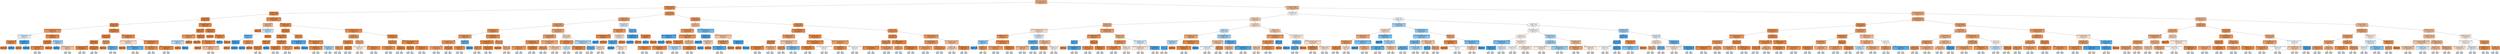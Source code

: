 digraph Tree {
node [shape=box, style="filled, rounded", color="black", fontname="helvetica"] ;
edge [fontname="helvetica"] ;
0 [label=<traffic_source_source &le; 0.17<br/>samples = 520345<br/>value = [382044, 138301]<br/>class = 0.0>, fillcolor="#eeaf81"] ;
1 [label=<page_path_level_3 &le; 0.34<br/>samples = 79042<br/>value = [69588, 9454]<br/>class = 0.0>, fillcolor="#e99254"] ;
0 -> 1 [labeldistance=2.5, labelangle=45, headlabel="True"] ;
2 [label=<day_of_year &le; 0.32<br/>samples = 12544<br/>value = [11914, 630]<br/>class = 0.0>, fillcolor="#e68843"] ;
1 -> 2 ;
3 [label=<day_of_year &le; 0.28<br/>samples = 5580<br/>value = [5400, 180]<br/>class = 0.0>, fillcolor="#e68540"] ;
2 -> 3 ;
4 [label=<local_hour_sin &le; 0.0<br/>samples = 4402<br/>value = [4230, 172]<br/>class = 0.0>, fillcolor="#e68641"] ;
3 -> 4 ;
5 [label=<device_operating_system_version &le; 0.25<br/>samples = 230<br/>value = [202, 28]<br/>class = 0.0>, fillcolor="#e99254"] ;
4 -> 5 ;
6 [label=<hour_minute_fraction_sin &le; 0.0<br/>samples = 36<br/>value = [16, 20]<br/>class = 1.0>, fillcolor="#d7ebfa"] ;
5 -> 6 ;
7 [label=<device_language &le; 0.92<br/>samples = 16<br/>value = [15, 1]<br/>class = 0.0>, fillcolor="#e78946"] ;
6 -> 7 ;
8 [label=<samples = 15<br/>value = [15, 0]<br/>class = 0.0>, fillcolor="#e58139"] ;
7 -> 8 ;
9 [label=<samples = 1<br/>value = [0, 1]<br/>class = 1.0>, fillcolor="#399de5"] ;
7 -> 9 ;
10 [label=<session_engaged &le; 0.5<br/>samples = 20<br/>value = [1, 19]<br/>class = 1.0>, fillcolor="#43a2e6"] ;
6 -> 10 ;
11 [label=<samples = 1<br/>value = [1, 0]<br/>class = 0.0>, fillcolor="#e58139"] ;
10 -> 11 ;
12 [label=<samples = 19<br/>value = [0, 19]<br/>class = 1.0>, fillcolor="#399de5"] ;
10 -> 12 ;
13 [label=<hour_minute_fraction_sin &le; 0.01<br/>samples = 194<br/>value = [186, 8]<br/>class = 0.0>, fillcolor="#e68642"] ;
5 -> 13 ;
14 [label=<day_of_year &le; 0.09<br/>samples = 188<br/>value = [184, 4]<br/>class = 0.0>, fillcolor="#e6843d"] ;
13 -> 14 ;
15 [label=<hour_minute_fraction_cos &le; 0.4<br/>samples = 67<br/>value = [63, 4]<br/>class = 0.0>, fillcolor="#e78946"] ;
14 -> 15 ;
16 [label="(...)", fillcolor="#C0C0C0"] ;
15 -> 16 ;
19 [label="(...)", fillcolor="#C0C0C0"] ;
15 -> 19 ;
24 [label=<samples = 121<br/>value = [121, 0]<br/>class = 0.0>, fillcolor="#e58139"] ;
14 -> 24 ;
25 [label=<local_minute_cos &le; 0.92<br/>samples = 6<br/>value = [2, 4]<br/>class = 1.0>, fillcolor="#9ccef2"] ;
13 -> 25 ;
26 [label=<samples = 3<br/>value = [0, 3]<br/>class = 1.0>, fillcolor="#399de5"] ;
25 -> 26 ;
27 [label=<hour_minute_fraction_sin &le; 0.02<br/>samples = 3<br/>value = [2, 1]<br/>class = 0.0>, fillcolor="#f2c09c"] ;
25 -> 27 ;
28 [label="(...)", fillcolor="#C0C0C0"] ;
27 -> 28 ;
29 [label="(...)", fillcolor="#C0C0C0"] ;
27 -> 29 ;
30 [label=<device_language &le; 0.94<br/>samples = 4172<br/>value = [4028, 144]<br/>class = 0.0>, fillcolor="#e68640"] ;
4 -> 30 ;
31 [label=<local_hour_sin &le; 1.0<br/>samples = 2710<br/>value = [2658, 52]<br/>class = 0.0>, fillcolor="#e6833d"] ;
30 -> 31 ;
32 [label=<geo_city &le; 0.57<br/>samples = 2640<br/>value = [2599, 41]<br/>class = 0.0>, fillcolor="#e5833c"] ;
31 -> 32 ;
33 [label=<engagement_time_msec &le; 0.0<br/>samples = 1574<br/>value = [1538, 36]<br/>class = 0.0>, fillcolor="#e6843e"] ;
32 -> 33 ;
34 [label="(...)", fillcolor="#C0C0C0"] ;
33 -> 34 ;
75 [label="(...)", fillcolor="#C0C0C0"] ;
33 -> 75 ;
114 [label=<local_hour_sin &le; 0.33<br/>samples = 1066<br/>value = [1061.0, 5.0]<br/>class = 0.0>, fillcolor="#e5823a"] ;
32 -> 114 ;
115 [label="(...)", fillcolor="#C0C0C0"] ;
114 -> 115 ;
128 [label="(...)", fillcolor="#C0C0C0"] ;
114 -> 128 ;
129 [label=<day_sin &le; 0.65<br/>samples = 70<br/>value = [59, 11]<br/>class = 0.0>, fillcolor="#ea985e"] ;
31 -> 129 ;
130 [label=<samples = 57<br/>value = [57, 0]<br/>class = 0.0>, fillcolor="#e58139"] ;
129 -> 130 ;
131 [label=<local_minute_sin &le; 0.29<br/>samples = 13<br/>value = [2, 11]<br/>class = 1.0>, fillcolor="#5dafea"] ;
129 -> 131 ;
132 [label="(...)", fillcolor="#C0C0C0"] ;
131 -> 132 ;
133 [label="(...)", fillcolor="#C0C0C0"] ;
131 -> 133 ;
134 [label=<hour_minute_fraction_cos &le; 0.0<br/>samples = 1462<br/>value = [1370, 92]<br/>class = 0.0>, fillcolor="#e78946"] ;
30 -> 134 ;
135 [label=<device_web_info_browser_version &le; 0.59<br/>samples = 34<br/>value = [20, 14]<br/>class = 0.0>, fillcolor="#f7d9c4"] ;
134 -> 135 ;
136 [label=<samples = 18<br/>value = [18, 0]<br/>class = 0.0>, fillcolor="#e58139"] ;
135 -> 136 ;
137 [label=<device_operating_system_version &le; 0.65<br/>samples = 16<br/>value = [2, 14]<br/>class = 1.0>, fillcolor="#55abe9"] ;
135 -> 137 ;
138 [label="(...)", fillcolor="#C0C0C0"] ;
137 -> 138 ;
139 [label="(...)", fillcolor="#C0C0C0"] ;
137 -> 139 ;
140 [label=<device_mobile_model_name &le; 0.45<br/>samples = 1428<br/>value = [1350, 78]<br/>class = 0.0>, fillcolor="#e78844"] ;
134 -> 140 ;
141 [label=<hour_minute_fraction_cos &le; 1.0<br/>samples = 532<br/>value = [482, 50]<br/>class = 0.0>, fillcolor="#e88e4e"] ;
140 -> 141 ;
142 [label="(...)", fillcolor="#C0C0C0"] ;
141 -> 142 ;
177 [label="(...)", fillcolor="#C0C0C0"] ;
141 -> 177 ;
180 [label=<device_mobile_model_name &le; 0.92<br/>samples = 896<br/>value = [868, 28]<br/>class = 0.0>, fillcolor="#e6853f"] ;
140 -> 180 ;
181 [label="(...)", fillcolor="#C0C0C0"] ;
180 -> 181 ;
216 [label="(...)", fillcolor="#C0C0C0"] ;
180 -> 216 ;
219 [label=<engagement_time_msec &le; 0.0<br/>samples = 1178<br/>value = [1170, 8]<br/>class = 0.0>, fillcolor="#e5823a"] ;
3 -> 219 ;
220 [label=<geo_region &le; 0.08<br/>samples = 253<br/>value = [246, 7]<br/>class = 0.0>, fillcolor="#e6853f"] ;
219 -> 220 ;
221 [label=<hour_minute_fraction_sin &le; 0.34<br/>samples = 38<br/>value = [33, 5]<br/>class = 0.0>, fillcolor="#e99457"] ;
220 -> 221 ;
222 [label=<hour_minute_fraction_sin &le; 0.2<br/>samples = 8<br/>value = [3, 5]<br/>class = 1.0>, fillcolor="#b0d8f5"] ;
221 -> 222 ;
223 [label=<samples = 3<br/>value = [3, 0]<br/>class = 0.0>, fillcolor="#e58139"] ;
222 -> 223 ;
224 [label=<samples = 5<br/>value = [0, 5]<br/>class = 1.0>, fillcolor="#399de5"] ;
222 -> 224 ;
225 [label=<samples = 30<br/>value = [30, 0]<br/>class = 0.0>, fillcolor="#e58139"] ;
221 -> 225 ;
226 [label=<geo_country &le; 0.5<br/>samples = 215<br/>value = [213, 2]<br/>class = 0.0>, fillcolor="#e5823b"] ;
220 -> 226 ;
227 [label=<samples = 166<br/>value = [166, 0]<br/>class = 0.0>, fillcolor="#e58139"] ;
226 -> 227 ;
228 [label=<hour_minute_fraction_sin &le; 0.86<br/>samples = 49<br/>value = [47.0, 2.0]<br/>class = 0.0>, fillcolor="#e68641"] ;
226 -> 228 ;
229 [label=<samples = 42<br/>value = [42, 0]<br/>class = 0.0>, fillcolor="#e58139"] ;
228 -> 229 ;
230 [label=<device_web_info_browser_version &le; 0.32<br/>samples = 7<br/>value = [5, 2]<br/>class = 0.0>, fillcolor="#efb388"] ;
228 -> 230 ;
231 [label="(...)", fillcolor="#C0C0C0"] ;
230 -> 231 ;
232 [label="(...)", fillcolor="#C0C0C0"] ;
230 -> 232 ;
237 [label=<local_minute_cos &le; 1.0<br/>samples = 925<br/>value = [924, 1]<br/>class = 0.0>, fillcolor="#e58139"] ;
219 -> 237 ;
238 [label=<samples = 897<br/>value = [897, 0]<br/>class = 0.0>, fillcolor="#e58139"] ;
237 -> 238 ;
239 [label=<time_of_day_sin &le; 0.25<br/>samples = 28<br/>value = [27, 1]<br/>class = 0.0>, fillcolor="#e68640"] ;
237 -> 239 ;
240 [label=<samples = 1<br/>value = [0, 1]<br/>class = 1.0>, fillcolor="#399de5"] ;
239 -> 240 ;
241 [label=<samples = 27<br/>value = [27, 0]<br/>class = 0.0>, fillcolor="#e58139"] ;
239 -> 241 ;
242 [label=<device_mobile_model_name &le; 0.18<br/>samples = 6964<br/>value = [6514, 450]<br/>class = 0.0>, fillcolor="#e78a47"] ;
2 -> 242 ;
243 [label=<local_minute_sin &le; 0.62<br/>samples = 118<br/>value = [84, 34]<br/>class = 0.0>, fillcolor="#f0b489"] ;
242 -> 243 ;
244 [label=<samples = 61<br/>value = [61, 0]<br/>class = 0.0>, fillcolor="#e58139"] ;
243 -> 244 ;
245 [label=<day_of_week_nr_cos &le; 0.5<br/>samples = 57<br/>value = [23, 34]<br/>class = 1.0>, fillcolor="#bfdff7"] ;
243 -> 245 ;
246 [label=<path_length &le; 0.83<br/>samples = 43<br/>value = [9, 34]<br/>class = 1.0>, fillcolor="#6db7ec"] ;
245 -> 246 ;
247 [label=<day_of_year &le; 0.4<br/>samples = 34<br/>value = [1, 33]<br/>class = 1.0>, fillcolor="#3fa0e6"] ;
246 -> 247 ;
248 [label=<samples = 1<br/>value = [1, 0]<br/>class = 0.0>, fillcolor="#e58139"] ;
247 -> 248 ;
249 [label=<samples = 33<br/>value = [0, 33]<br/>class = 1.0>, fillcolor="#399de5"] ;
247 -> 249 ;
250 [label=<local_minute_sin &le; 0.66<br/>samples = 9<br/>value = [8, 1]<br/>class = 0.0>, fillcolor="#e89152"] ;
246 -> 250 ;
251 [label=<samples = 1<br/>value = [0, 1]<br/>class = 1.0>, fillcolor="#399de5"] ;
250 -> 251 ;
252 [label=<samples = 8<br/>value = [8, 0]<br/>class = 0.0>, fillcolor="#e58139"] ;
250 -> 252 ;
253 [label=<samples = 14<br/>value = [14, 0]<br/>class = 0.0>, fillcolor="#e58139"] ;
245 -> 253 ;
254 [label=<day_of_week_nr_sin &le; 0.25<br/>samples = 6846<br/>value = [6430, 416]<br/>class = 0.0>, fillcolor="#e78946"] ;
242 -> 254 ;
255 [label=<geo_city &le; 0.63<br/>samples = 1852<br/>value = [1803, 49]<br/>class = 0.0>, fillcolor="#e6843e"] ;
254 -> 255 ;
256 [label=<local_minute_sin &le; 0.03<br/>samples = 1499<br/>value = [1485.0, 14.0]<br/>class = 0.0>, fillcolor="#e5823b"] ;
255 -> 256 ;
257 [label=<geo_region &le; 0.69<br/>samples = 170<br/>value = [163, 7]<br/>class = 0.0>, fillcolor="#e68642"] ;
256 -> 257 ;
258 [label=<day_of_year &le; 0.53<br/>samples = 168<br/>value = [163, 5]<br/>class = 0.0>, fillcolor="#e6853f"] ;
257 -> 258 ;
259 [label="(...)", fillcolor="#C0C0C0"] ;
258 -> 259 ;
262 [label="(...)", fillcolor="#C0C0C0"] ;
258 -> 262 ;
267 [label=<samples = 2<br/>value = [0, 2]<br/>class = 1.0>, fillcolor="#399de5"] ;
257 -> 267 ;
268 [label=<local_minute_sin &le; 1.0<br/>samples = 1329<br/>value = [1322, 7]<br/>class = 0.0>, fillcolor="#e5823a"] ;
256 -> 268 ;
269 [label=<device_language &le; 0.86<br/>samples = 1314<br/>value = [1309, 5]<br/>class = 0.0>, fillcolor="#e5813a"] ;
268 -> 269 ;
270 [label="(...)", fillcolor="#C0C0C0"] ;
269 -> 270 ;
289 [label="(...)", fillcolor="#C0C0C0"] ;
269 -> 289 ;
290 [label=<page_path_level_3 &le; 0.32<br/>samples = 15<br/>value = [13, 2]<br/>class = 0.0>, fillcolor="#e99457"] ;
268 -> 290 ;
291 [label="(...)", fillcolor="#C0C0C0"] ;
290 -> 291 ;
292 [label="(...)", fillcolor="#C0C0C0"] ;
290 -> 292 ;
295 [label=<day_sin &le; 0.05<br/>samples = 353<br/>value = [318, 35]<br/>class = 0.0>, fillcolor="#e88f4f"] ;
255 -> 295 ;
296 [label=<device_mobile_model_name &le; 0.47<br/>samples = 15<br/>value = [1, 14]<br/>class = 1.0>, fillcolor="#47a4e7"] ;
295 -> 296 ;
297 [label=<samples = 1<br/>value = [1, 0]<br/>class = 0.0>, fillcolor="#e58139"] ;
296 -> 297 ;
298 [label=<samples = 14<br/>value = [0, 14]<br/>class = 1.0>, fillcolor="#399de5"] ;
296 -> 298 ;
299 [label=<device_mobile_model_name &le; 0.76<br/>samples = 338<br/>value = [317, 21]<br/>class = 0.0>, fillcolor="#e78946"] ;
295 -> 299 ;
300 [label=<hour_minute_fraction_sin &le; 0.84<br/>samples = 323<br/>value = [312, 11]<br/>class = 0.0>, fillcolor="#e68540"] ;
299 -> 300 ;
301 [label="(...)", fillcolor="#C0C0C0"] ;
300 -> 301 ;
302 [label="(...)", fillcolor="#C0C0C0"] ;
300 -> 302 ;
311 [label=<local_minute_sin &le; 0.12<br/>samples = 15<br/>value = [5, 10]<br/>class = 1.0>, fillcolor="#9ccef2"] ;
299 -> 311 ;
312 [label="(...)", fillcolor="#C0C0C0"] ;
311 -> 312 ;
313 [label="(...)", fillcolor="#C0C0C0"] ;
311 -> 313 ;
316 [label=<device_operating_system_version &le; 0.25<br/>samples = 4994<br/>value = [4627.0, 367.0]<br/>class = 0.0>, fillcolor="#e78b49"] ;
254 -> 316 ;
317 [label=<geo_city &le; 0.56<br/>samples = 1412<br/>value = [1233.0, 179.0]<br/>class = 0.0>, fillcolor="#e99356"] ;
316 -> 317 ;
318 [label=<local_minute_sin &le; 0.17<br/>samples = 945<br/>value = [881, 64]<br/>class = 0.0>, fillcolor="#e78a47"] ;
317 -> 318 ;
319 [label=<geo_region &le; 0.17<br/>samples = 261<br/>value = [214, 47]<br/>class = 0.0>, fillcolor="#eb9d64"] ;
318 -> 319 ;
320 [label="(...)", fillcolor="#C0C0C0"] ;
319 -> 320 ;
335 [label="(...)", fillcolor="#C0C0C0"] ;
319 -> 335 ;
348 [label=<day_sin &le; 0.99<br/>samples = 684<br/>value = [667, 17]<br/>class = 0.0>, fillcolor="#e6843e"] ;
318 -> 348 ;
349 [label="(...)", fillcolor="#C0C0C0"] ;
348 -> 349 ;
372 [label="(...)", fillcolor="#C0C0C0"] ;
348 -> 372 ;
381 [label=<geo_city &le; 0.62<br/>samples = 467<br/>value = [352, 115]<br/>class = 0.0>, fillcolor="#edaa7a"] ;
317 -> 381 ;
382 [label=<week_of_month_nr_cos &le; 0.12<br/>samples = 201<br/>value = [107, 94]<br/>class = 0.0>, fillcolor="#fcf0e7"] ;
381 -> 382 ;
383 [label="(...)", fillcolor="#C0C0C0"] ;
382 -> 383 ;
384 [label="(...)", fillcolor="#C0C0C0"] ;
382 -> 384 ;
399 [label=<hour_minute_fraction_sin &le; 0.27<br/>samples = 266<br/>value = [245, 21]<br/>class = 0.0>, fillcolor="#e78c4a"] ;
381 -> 399 ;
400 [label="(...)", fillcolor="#C0C0C0"] ;
399 -> 400 ;
411 [label="(...)", fillcolor="#C0C0C0"] ;
399 -> 411 ;
412 [label=<local_minute_sin &le; 0.49<br/>samples = 3582<br/>value = [3394, 188]<br/>class = 0.0>, fillcolor="#e68844"] ;
316 -> 412 ;
413 [label=<day_of_year &le; 0.51<br/>samples = 1711<br/>value = [1566, 145]<br/>class = 0.0>, fillcolor="#e78d4b"] ;
412 -> 413 ;
414 [label=<hour_minute_fraction_cos &le; 0.53<br/>samples = 1472<br/>value = [1328, 144]<br/>class = 0.0>, fillcolor="#e88f4e"] ;
413 -> 414 ;
415 [label="(...)", fillcolor="#C0C0C0"] ;
414 -> 415 ;
462 [label="(...)", fillcolor="#C0C0C0"] ;
414 -> 462 ;
525 [label=<day_sin &le; 0.0<br/>samples = 239<br/>value = [238.0, 1.0]<br/>class = 0.0>, fillcolor="#e5823a"] ;
413 -> 525 ;
526 [label="(...)", fillcolor="#C0C0C0"] ;
525 -> 526 ;
531 [label="(...)", fillcolor="#C0C0C0"] ;
525 -> 531 ;
532 [label=<device_operating_system_version &le; 0.48<br/>samples = 1871<br/>value = [1828, 43]<br/>class = 0.0>, fillcolor="#e6843e"] ;
412 -> 532 ;
533 [label=<day_cos &le; 0.52<br/>samples = 1180<br/>value = [1172, 8]<br/>class = 0.0>, fillcolor="#e5823a"] ;
532 -> 533 ;
534 [label="(...)", fillcolor="#C0C0C0"] ;
533 -> 534 ;
561 [label="(...)", fillcolor="#C0C0C0"] ;
533 -> 561 ;
562 [label=<hour_minute_fraction_sin &le; 1.0<br/>samples = 691<br/>value = [656, 35]<br/>class = 0.0>, fillcolor="#e68844"] ;
532 -> 562 ;
563 [label="(...)", fillcolor="#C0C0C0"] ;
562 -> 563 ;
598 [label="(...)", fillcolor="#C0C0C0"] ;
562 -> 598 ;
603 [label=<geo_city &le; 0.36<br/>samples = 66498<br/>value = [57674, 8824]<br/>class = 0.0>, fillcolor="#e99457"] ;
1 -> 603 ;
604 [label=<geo_city &le; 0.33<br/>samples = 20381<br/>value = [16696.0, 3685.0]<br/>class = 0.0>, fillcolor="#eb9d65"] ;
603 -> 604 ;
605 [label=<day_of_year &le; 0.35<br/>samples = 19529<br/>value = [16325.0, 3204.0]<br/>class = 0.0>, fillcolor="#ea9a60"] ;
604 -> 605 ;
606 [label=<day_of_week_nr_sin &le; 0.75<br/>samples = 9949<br/>value = [8858, 1091]<br/>class = 0.0>, fillcolor="#e89151"] ;
605 -> 606 ;
607 [label=<hour_minute_fraction_sin &le; 1.0<br/>samples = 6098<br/>value = [5208.0, 890.0]<br/>class = 0.0>, fillcolor="#e9975b"] ;
606 -> 607 ;
608 [label=<hour_minute_fraction_sin &le; 0.67<br/>samples = 6026<br/>value = [5197.0, 829.0]<br/>class = 0.0>, fillcolor="#e99559"] ;
607 -> 608 ;
609 [label=<hour_minute_fraction_sin &le; 0.14<br/>samples = 3825<br/>value = [3129, 696]<br/>class = 0.0>, fillcolor="#eb9d65"] ;
608 -> 609 ;
610 [label="(...)", fillcolor="#C0C0C0"] ;
609 -> 610 ;
661 [label="(...)", fillcolor="#C0C0C0"] ;
609 -> 661 ;
800 [label=<day_of_year &le; 0.21<br/>samples = 2201<br/>value = [2068, 133]<br/>class = 0.0>, fillcolor="#e78946"] ;
608 -> 800 ;
801 [label="(...)", fillcolor="#C0C0C0"] ;
800 -> 801 ;
858 [label="(...)", fillcolor="#C0C0C0"] ;
800 -> 858 ;
875 [label=<geo_country &le; 0.5<br/>samples = 72<br/>value = [11, 61]<br/>class = 1.0>, fillcolor="#5dafea"] ;
607 -> 875 ;
876 [label=<day_of_week_nr_cos &le; 0.5<br/>samples = 12<br/>value = [11, 1]<br/>class = 0.0>, fillcolor="#e78c4b"] ;
875 -> 876 ;
877 [label="(...)", fillcolor="#C0C0C0"] ;
876 -> 877 ;
880 [label="(...)", fillcolor="#C0C0C0"] ;
876 -> 880 ;
881 [label=<samples = 60<br/>value = [0, 60]<br/>class = 1.0>, fillcolor="#399de5"] ;
875 -> 881 ;
882 [label=<hour_minute_fraction_cos &le; 0.94<br/>samples = 3851<br/>value = [3650, 201]<br/>class = 0.0>, fillcolor="#e68844"] ;
606 -> 882 ;
883 [label=<hour_minute_fraction_cos &le; 0.03<br/>samples = 3287<br/>value = [3170.0, 117.0]<br/>class = 0.0>, fillcolor="#e68640"] ;
882 -> 883 ;
884 [label=<geo_city &le; 0.08<br/>samples = 430<br/>value = [377, 53]<br/>class = 0.0>, fillcolor="#e99355"] ;
883 -> 884 ;
885 [label="(...)", fillcolor="#C0C0C0"] ;
884 -> 885 ;
896 [label="(...)", fillcolor="#C0C0C0"] ;
884 -> 896 ;
901 [label=<local_minute_cos &le; 0.67<br/>samples = 2857<br/>value = [2793, 64]<br/>class = 0.0>, fillcolor="#e6843e"] ;
883 -> 901 ;
902 [label="(...)", fillcolor="#C0C0C0"] ;
901 -> 902 ;
985 [label="(...)", fillcolor="#C0C0C0"] ;
901 -> 985 ;
994 [label=<geo_city &le; 0.04<br/>samples = 564<br/>value = [480, 84]<br/>class = 0.0>, fillcolor="#ea975c"] ;
882 -> 994 ;
995 [label=<samples = 232<br/>value = [232, 0]<br/>class = 0.0>, fillcolor="#e58139"] ;
994 -> 995 ;
996 [label=<geo_city &le; 0.09<br/>samples = 332<br/>value = [248, 84]<br/>class = 0.0>, fillcolor="#eeac7c"] ;
994 -> 996 ;
997 [label="(...)", fillcolor="#C0C0C0"] ;
996 -> 997 ;
1012 [label="(...)", fillcolor="#C0C0C0"] ;
996 -> 1012 ;
1029 [label=<traffic_source_medium &le; 0.25<br/>samples = 9580<br/>value = [7467, 2113]<br/>class = 0.0>, fillcolor="#eca571"] ;
605 -> 1029 ;
1030 [label=<hour_minute_fraction_sin &le; 0.3<br/>samples = 7573<br/>value = [6284, 1289]<br/>class = 0.0>, fillcolor="#ea9b62"] ;
1029 -> 1030 ;
1031 [label=<hour_minute_fraction_sin &le; 0.07<br/>samples = 2580<br/>value = [2414.0, 166.0]<br/>class = 0.0>, fillcolor="#e78a47"] ;
1030 -> 1031 ;
1032 [label=<device_mobile_model_name &le; 0.61<br/>samples = 972<br/>value = [832, 140]<br/>class = 0.0>, fillcolor="#e9965a"] ;
1031 -> 1032 ;
1033 [label="(...)", fillcolor="#C0C0C0"] ;
1032 -> 1033 ;
1048 [label="(...)", fillcolor="#C0C0C0"] ;
1032 -> 1048 ;
1079 [label=<device_language &le; 0.06<br/>samples = 1608<br/>value = [1582, 26]<br/>class = 0.0>, fillcolor="#e5833c"] ;
1031 -> 1079 ;
1080 [label="(...)", fillcolor="#C0C0C0"] ;
1079 -> 1080 ;
1083 [label="(...)", fillcolor="#C0C0C0"] ;
1079 -> 1083 ;
1112 [label=<device_operating_system_version &le; 0.48<br/>samples = 4993<br/>value = [3870, 1123]<br/>class = 0.0>, fillcolor="#eda672"] ;
1030 -> 1112 ;
1113 [label=<geo_city &le; 0.01<br/>samples = 3315<br/>value = [2795, 520]<br/>class = 0.0>, fillcolor="#ea985e"] ;
1112 -> 1113 ;
1114 [label="(...)", fillcolor="#C0C0C0"] ;
1113 -> 1114 ;
1131 [label="(...)", fillcolor="#C0C0C0"] ;
1113 -> 1131 ;
1260 [label=<week_of_month_nr_cos &le; 0.12<br/>samples = 1678<br/>value = [1075, 603]<br/>class = 0.0>, fillcolor="#f4c8a8"] ;
1112 -> 1260 ;
1261 [label="(...)", fillcolor="#C0C0C0"] ;
1260 -> 1261 ;
1308 [label="(...)", fillcolor="#C0C0C0"] ;
1260 -> 1308 ;
1351 [label=<day_sin &le; 0.84<br/>samples = 2007<br/>value = [1183, 824]<br/>class = 0.0>, fillcolor="#f7d9c3"] ;
1029 -> 1351 ;
1352 [label=<hour_minute_fraction_sin &le; 0.04<br/>samples = 831<br/>value = [767, 64]<br/>class = 0.0>, fillcolor="#e78c4a"] ;
1351 -> 1352 ;
1353 [label=<day_of_year &le; 0.53<br/>samples = 80<br/>value = [34, 46]<br/>class = 1.0>, fillcolor="#cbe5f8"] ;
1352 -> 1353 ;
1354 [label="(...)", fillcolor="#C0C0C0"] ;
1353 -> 1354 ;
1355 [label="(...)", fillcolor="#C0C0C0"] ;
1353 -> 1355 ;
1358 [label=<hour_minute_fraction_sin &le; 0.43<br/>samples = 751<br/>value = [733, 18]<br/>class = 0.0>, fillcolor="#e6843e"] ;
1352 -> 1358 ;
1359 [label="(...)", fillcolor="#C0C0C0"] ;
1358 -> 1359 ;
1360 [label="(...)", fillcolor="#C0C0C0"] ;
1358 -> 1360 ;
1379 [label=<device_web_info_browser_version &le; 0.32<br/>samples = 1176<br/>value = [416.0, 760.0]<br/>class = 1.0>, fillcolor="#a5d3f3"] ;
1351 -> 1379 ;
1380 [label=<geo_region &le; 0.16<br/>samples = 655<br/>value = [105, 550]<br/>class = 1.0>, fillcolor="#5fb0ea"] ;
1379 -> 1380 ;
1381 [label="(...)", fillcolor="#C0C0C0"] ;
1380 -> 1381 ;
1390 [label="(...)", fillcolor="#C0C0C0"] ;
1380 -> 1390 ;
1391 [label=<local_hour_sin &le; 1.0<br/>samples = 521<br/>value = [311, 210]<br/>class = 0.0>, fillcolor="#f7d6bf"] ;
1379 -> 1391 ;
1392 [label="(...)", fillcolor="#C0C0C0"] ;
1391 -> 1392 ;
1419 [label="(...)", fillcolor="#C0C0C0"] ;
1391 -> 1419 ;
1422 [label=<local_hour_cos &le; 0.78<br/>samples = 852<br/>value = [371, 481]<br/>class = 1.0>, fillcolor="#d2e9f9"] ;
604 -> 1422 ;
1423 [label=<week_of_month_nr_sin &le; 0.75<br/>samples = 316<br/>value = [273, 43]<br/>class = 0.0>, fillcolor="#e99558"] ;
1422 -> 1423 ;
1424 [label=<device_mobile_model_name &le; 0.29<br/>samples = 215<br/>value = [214, 1]<br/>class = 0.0>, fillcolor="#e5823a"] ;
1423 -> 1424 ;
1425 [label=<samples = 1<br/>value = [0, 1]<br/>class = 1.0>, fillcolor="#399de5"] ;
1424 -> 1425 ;
1426 [label=<samples = 214<br/>value = [214, 0]<br/>class = 0.0>, fillcolor="#e58139"] ;
1424 -> 1426 ;
1427 [label=<time_of_day_cos &le; 0.25<br/>samples = 101<br/>value = [59.0, 42.0]<br/>class = 0.0>, fillcolor="#f8dbc6"] ;
1423 -> 1427 ;
1428 [label=<local_hour_sin &le; 0.24<br/>samples = 46<br/>value = [4, 42]<br/>class = 1.0>, fillcolor="#4ca6e7"] ;
1427 -> 1428 ;
1429 [label=<samples = 39<br/>value = [0, 39]<br/>class = 1.0>, fillcolor="#399de5"] ;
1428 -> 1429 ;
1430 [label=<day_of_week_nr_sin &le; 0.25<br/>samples = 7<br/>value = [4, 3]<br/>class = 0.0>, fillcolor="#f8e0ce"] ;
1428 -> 1430 ;
1431 [label="(...)", fillcolor="#C0C0C0"] ;
1430 -> 1431 ;
1432 [label="(...)", fillcolor="#C0C0C0"] ;
1430 -> 1432 ;
1433 [label=<samples = 55<br/>value = [55, 0]<br/>class = 0.0>, fillcolor="#e58139"] ;
1427 -> 1433 ;
1434 [label=<day_cos &le; 0.16<br/>samples = 536<br/>value = [98, 438]<br/>class = 1.0>, fillcolor="#65b3eb"] ;
1422 -> 1434 ;
1435 [label=<day_of_week_nr_cos &le; 0.5<br/>samples = 447<br/>value = [10, 437]<br/>class = 1.0>, fillcolor="#3e9fe6"] ;
1434 -> 1435 ;
1436 [label=<samples = 437<br/>value = [0, 437]<br/>class = 1.0>, fillcolor="#399de5"] ;
1435 -> 1436 ;
1437 [label=<samples = 10<br/>value = [10, 0]<br/>class = 0.0>, fillcolor="#e58139"] ;
1435 -> 1437 ;
1438 [label=<local_minute_cos &le; 0.0<br/>samples = 89<br/>value = [88, 1]<br/>class = 0.0>, fillcolor="#e5823b"] ;
1434 -> 1438 ;
1439 [label=<samples = 1<br/>value = [0, 1]<br/>class = 1.0>, fillcolor="#399de5"] ;
1438 -> 1439 ;
1440 [label=<samples = 88<br/>value = [88, 0]<br/>class = 0.0>, fillcolor="#e58139"] ;
1438 -> 1440 ;
1441 [label=<day_sin &le; 0.0<br/>samples = 46117<br/>value = [40978, 5139]<br/>class = 0.0>, fillcolor="#e89152"] ;
603 -> 1441 ;
1442 [label=<geo_country &le; 0.5<br/>samples = 1575<br/>value = [1063, 512]<br/>class = 0.0>, fillcolor="#f2be98"] ;
1441 -> 1442 ;
1443 [label=<hour_minute_fraction_cos &le; 0.0<br/>samples = 1099<br/>value = [960, 139]<br/>class = 0.0>, fillcolor="#e99356"] ;
1442 -> 1443 ;
1444 [label=<device_mobile_model_name &le; 0.68<br/>samples = 55<br/>value = [4, 51]<br/>class = 1.0>, fillcolor="#49a5e7"] ;
1443 -> 1444 ;
1445 [label=<samples = 51<br/>value = [0, 51]<br/>class = 1.0>, fillcolor="#399de5"] ;
1444 -> 1445 ;
1446 [label=<samples = 4<br/>value = [4, 0]<br/>class = 0.0>, fillcolor="#e58139"] ;
1444 -> 1446 ;
1447 [label=<device_web_info_browser_version &le; 0.47<br/>samples = 1044<br/>value = [956, 88]<br/>class = 0.0>, fillcolor="#e78d4b"] ;
1443 -> 1447 ;
1448 [label=<local_minute_cos &le; 0.36<br/>samples = 838<br/>value = [814, 24]<br/>class = 0.0>, fillcolor="#e6853f"] ;
1447 -> 1448 ;
1449 [label=<hour_minute_fraction_cos &le; 0.1<br/>samples = 321<br/>value = [298.0, 23.0]<br/>class = 0.0>, fillcolor="#e78b48"] ;
1448 -> 1449 ;
1450 [label="(...)", fillcolor="#C0C0C0"] ;
1449 -> 1450 ;
1451 [label="(...)", fillcolor="#C0C0C0"] ;
1449 -> 1451 ;
1470 [label=<device_mobile_model_name &le; 0.87<br/>samples = 517<br/>value = [516, 1]<br/>class = 0.0>, fillcolor="#e58139"] ;
1448 -> 1470 ;
1471 [label="(...)", fillcolor="#C0C0C0"] ;
1470 -> 1471 ;
1472 [label="(...)", fillcolor="#C0C0C0"] ;
1470 -> 1472 ;
1475 [label=<geo_region &le; 0.66<br/>samples = 206<br/>value = [142.0, 64.0]<br/>class = 0.0>, fillcolor="#f1ba92"] ;
1447 -> 1475 ;
1476 [label=<hour_minute_fraction_sin &le; 0.17<br/>samples = 99<br/>value = [36, 63]<br/>class = 1.0>, fillcolor="#aad5f4"] ;
1475 -> 1476 ;
1477 [label="(...)", fillcolor="#C0C0C0"] ;
1476 -> 1477 ;
1482 [label="(...)", fillcolor="#C0C0C0"] ;
1476 -> 1482 ;
1489 [label=<hour_minute_fraction_sin &le; 0.97<br/>samples = 107<br/>value = [106.0, 1.0]<br/>class = 0.0>, fillcolor="#e5823b"] ;
1475 -> 1489 ;
1490 [label="(...)", fillcolor="#C0C0C0"] ;
1489 -> 1490 ;
1491 [label="(...)", fillcolor="#C0C0C0"] ;
1489 -> 1491 ;
1492 [label=<device_operating_system_version &le; 0.25<br/>samples = 476<br/>value = [103, 373]<br/>class = 1.0>, fillcolor="#70b8ec"] ;
1442 -> 1492 ;
1493 [label=<local_hour_cos &le; 0.27<br/>samples = 342<br/>value = [13, 329]<br/>class = 1.0>, fillcolor="#41a1e6"] ;
1492 -> 1493 ;
1494 [label=<samples = 322<br/>value = [0, 322]<br/>class = 1.0>, fillcolor="#399de5"] ;
1493 -> 1494 ;
1495 [label=<device_language &le; 0.8<br/>samples = 20<br/>value = [13, 7]<br/>class = 0.0>, fillcolor="#f3c5a4"] ;
1493 -> 1495 ;
1496 [label=<samples = 7<br/>value = [0, 7]<br/>class = 1.0>, fillcolor="#399de5"] ;
1495 -> 1496 ;
1497 [label=<samples = 13<br/>value = [13, 0]<br/>class = 0.0>, fillcolor="#e58139"] ;
1495 -> 1497 ;
1498 [label=<device_operating_system_version &le; 0.85<br/>samples = 134<br/>value = [90, 44]<br/>class = 0.0>, fillcolor="#f2bf9a"] ;
1492 -> 1498 ;
1499 [label=<page_path_level_3 &le; 0.34<br/>samples = 99<br/>value = [89, 10]<br/>class = 0.0>, fillcolor="#e88f4f"] ;
1498 -> 1499 ;
1500 [label=<hour_minute_fraction_cos &le; 0.27<br/>samples = 11<br/>value = [1, 10]<br/>class = 1.0>, fillcolor="#4da7e8"] ;
1499 -> 1500 ;
1501 [label="(...)", fillcolor="#C0C0C0"] ;
1500 -> 1501 ;
1502 [label="(...)", fillcolor="#C0C0C0"] ;
1500 -> 1502 ;
1503 [label=<samples = 88<br/>value = [88, 0]<br/>class = 0.0>, fillcolor="#e58139"] ;
1499 -> 1503 ;
1504 [label=<local_minute_sin &le; 0.01<br/>samples = 35<br/>value = [1, 34]<br/>class = 1.0>, fillcolor="#3fa0e6"] ;
1498 -> 1504 ;
1505 [label=<samples = 1<br/>value = [1, 0]<br/>class = 0.0>, fillcolor="#e58139"] ;
1504 -> 1505 ;
1506 [label=<samples = 34<br/>value = [0, 34]<br/>class = 1.0>, fillcolor="#399de5"] ;
1504 -> 1506 ;
1507 [label=<geo_city &le; 0.48<br/>samples = 44542<br/>value = [39915, 4627]<br/>class = 0.0>, fillcolor="#e89050"] ;
1441 -> 1507 ;
1508 [label=<hour_minute_fraction_sin &le; 0.04<br/>samples = 13432<br/>value = [12588, 844]<br/>class = 0.0>, fillcolor="#e78946"] ;
1507 -> 1508 ;
1509 [label=<week_of_month_nr_sin &le; 0.75<br/>samples = 1777<br/>value = [1525, 252]<br/>class = 0.0>, fillcolor="#e9965a"] ;
1508 -> 1509 ;
1510 [label=<geo_city &le; 0.47<br/>samples = 1199<br/>value = [1135, 64]<br/>class = 0.0>, fillcolor="#e68844"] ;
1509 -> 1510 ;
1511 [label=<hour_minute_fraction_cos &le; 0.37<br/>samples = 1049<br/>value = [1024, 25]<br/>class = 0.0>, fillcolor="#e6843e"] ;
1510 -> 1511 ;
1512 [label="(...)", fillcolor="#C0C0C0"] ;
1511 -> 1512 ;
1525 [label="(...)", fillcolor="#C0C0C0"] ;
1511 -> 1525 ;
1544 [label=<page_path_level_3 &le; 0.72<br/>samples = 150<br/>value = [111, 39]<br/>class = 0.0>, fillcolor="#eead7f"] ;
1510 -> 1544 ;
1545 [label="(...)", fillcolor="#C0C0C0"] ;
1544 -> 1545 ;
1550 [label="(...)", fillcolor="#C0C0C0"] ;
1544 -> 1550 ;
1559 [label=<device_operating_system_version &le; 0.65<br/>samples = 578<br/>value = [390, 188]<br/>class = 0.0>, fillcolor="#f2be98"] ;
1509 -> 1559 ;
1560 [label=<geo_city &le; 0.47<br/>samples = 406<br/>value = [353, 53]<br/>class = 0.0>, fillcolor="#e99457"] ;
1559 -> 1560 ;
1561 [label="(...)", fillcolor="#C0C0C0"] ;
1560 -> 1561 ;
1564 [label="(...)", fillcolor="#C0C0C0"] ;
1560 -> 1564 ;
1571 [label=<hour_minute_fraction_sin &le; 0.01<br/>samples = 172<br/>value = [37, 135]<br/>class = 1.0>, fillcolor="#6fb8ec"] ;
1559 -> 1571 ;
1572 [label="(...)", fillcolor="#C0C0C0"] ;
1571 -> 1572 ;
1573 [label="(...)", fillcolor="#C0C0C0"] ;
1571 -> 1573 ;
1576 [label=<week_of_month_nr_cos &le; 0.88<br/>samples = 11655<br/>value = [11063, 592]<br/>class = 0.0>, fillcolor="#e68844"] ;
1508 -> 1576 ;
1577 [label=<device_web_info_browser_version &le; 0.86<br/>samples = 10937<br/>value = [10470, 467]<br/>class = 0.0>, fillcolor="#e68742"] ;
1576 -> 1577 ;
1578 [label=<device_operating_system &le; 0.25<br/>samples = 10842<br/>value = [10422, 420]<br/>class = 0.0>, fillcolor="#e68641"] ;
1577 -> 1578 ;
1579 [label="(...)", fillcolor="#C0C0C0"] ;
1578 -> 1579 ;
1606 [label="(...)", fillcolor="#C0C0C0"] ;
1578 -> 1606 ;
1915 [label=<device_web_info_browser_version &le; 0.95<br/>samples = 95<br/>value = [48, 47]<br/>class = 0.0>, fillcolor="#fefcfb"] ;
1577 -> 1915 ;
1916 [label="(...)", fillcolor="#C0C0C0"] ;
1915 -> 1916 ;
1919 [label="(...)", fillcolor="#C0C0C0"] ;
1915 -> 1919 ;
1922 [label=<device_web_info_browser_version &le; 0.59<br/>samples = 718<br/>value = [593, 125]<br/>class = 0.0>, fillcolor="#ea9c63"] ;
1576 -> 1922 ;
1923 [label=<hour_minute_fraction_sin &le; 1.0<br/>samples = 530<br/>value = [499, 31]<br/>class = 0.0>, fillcolor="#e78945"] ;
1922 -> 1923 ;
1924 [label="(...)", fillcolor="#C0C0C0"] ;
1923 -> 1924 ;
1941 [label="(...)", fillcolor="#C0C0C0"] ;
1923 -> 1941 ;
1944 [label=<hour_minute_fraction_sin &le; 0.86<br/>samples = 188<br/>value = [94, 94]<br/>class = 0.0>, fillcolor="#ffffff"] ;
1922 -> 1944 ;
1945 [label="(...)", fillcolor="#C0C0C0"] ;
1944 -> 1945 ;
1950 [label="(...)", fillcolor="#C0C0C0"] ;
1944 -> 1950 ;
1953 [label=<day_sin &le; 0.37<br/>samples = 31110<br/>value = [27327, 3783]<br/>class = 0.0>, fillcolor="#e99254"] ;
1507 -> 1953 ;
1954 [label=<day_cos &le; 0.72<br/>samples = 10391<br/>value = [9658, 733]<br/>class = 0.0>, fillcolor="#e78b48"] ;
1953 -> 1954 ;
1955 [label=<local_hour_sin &le; 0.79<br/>samples = 7622<br/>value = [6923, 699]<br/>class = 0.0>, fillcolor="#e88e4d"] ;
1954 -> 1955 ;
1956 [label=<device_web_info_browser_version &le; 0.59<br/>samples = 5222<br/>value = [4932, 290]<br/>class = 0.0>, fillcolor="#e78845"] ;
1955 -> 1956 ;
1957 [label="(...)", fillcolor="#C0C0C0"] ;
1956 -> 1957 ;
2106 [label="(...)", fillcolor="#C0C0C0"] ;
1956 -> 2106 ;
2149 [label=<traffic_source_medium &le; 0.25<br/>samples = 2400<br/>value = [1991, 409]<br/>class = 0.0>, fillcolor="#ea9b62"] ;
1955 -> 2149 ;
2150 [label="(...)", fillcolor="#C0C0C0"] ;
2149 -> 2150 ;
2215 [label="(...)", fillcolor="#C0C0C0"] ;
2149 -> 2215 ;
2244 [label=<device_mobile_model_name &le; 0.34<br/>samples = 2769<br/>value = [2735, 34]<br/>class = 0.0>, fillcolor="#e5833b"] ;
1954 -> 2244 ;
2245 [label=<geo_region &le; 0.6<br/>samples = 76<br/>value = [61.0, 15.0]<br/>class = 0.0>, fillcolor="#eba06a"] ;
2244 -> 2245 ;
2246 [label="(...)", fillcolor="#C0C0C0"] ;
2245 -> 2246 ;
2249 [label="(...)", fillcolor="#C0C0C0"] ;
2245 -> 2249 ;
2250 [label=<hour_minute_fraction_sin &le; 0.99<br/>samples = 2693<br/>value = [2674, 19]<br/>class = 0.0>, fillcolor="#e5823a"] ;
2244 -> 2250 ;
2251 [label="(...)", fillcolor="#C0C0C0"] ;
2250 -> 2251 ;
2288 [label="(...)", fillcolor="#C0C0C0"] ;
2250 -> 2288 ;
2299 [label=<device_mobile_model_name &le; 0.82<br/>samples = 20719<br/>value = [17669, 3050]<br/>class = 0.0>, fillcolor="#e9975b"] ;
1953 -> 2299 ;
2300 [label=<hour_minute_fraction_sin &le; 0.27<br/>samples = 18580<br/>value = [16178, 2402]<br/>class = 0.0>, fillcolor="#e99456"] ;
2299 -> 2300 ;
2301 [label=<hour_minute_fraction_sin &le; 0.16<br/>samples = 7079<br/>value = [5765, 1314]<br/>class = 0.0>, fillcolor="#eb9e66"] ;
2300 -> 2301 ;
2302 [label="(...)", fillcolor="#C0C0C0"] ;
2301 -> 2302 ;
2515 [label="(...)", fillcolor="#C0C0C0"] ;
2301 -> 2515 ;
2616 [label=<week_of_month_nr_cos &le; 0.5<br/>samples = 11501<br/>value = [10413, 1088]<br/>class = 0.0>, fillcolor="#e88e4e"] ;
2300 -> 2616 ;
2617 [label="(...)", fillcolor="#C0C0C0"] ;
2616 -> 2617 ;
2986 [label="(...)", fillcolor="#C0C0C0"] ;
2616 -> 2986 ;
3057 [label=<hour_minute_fraction_cos &le; 0.93<br/>samples = 2139<br/>value = [1491, 648]<br/>class = 0.0>, fillcolor="#f0b88f"] ;
2299 -> 3057 ;
3058 [label=<geo_region &le; 0.69<br/>samples = 1660<br/>value = [1018.0, 642.0]<br/>class = 0.0>, fillcolor="#f5d0b6"] ;
3057 -> 3058 ;
3059 [label="(...)", fillcolor="#C0C0C0"] ;
3058 -> 3059 ;
3114 [label="(...)", fillcolor="#C0C0C0"] ;
3058 -> 3114 ;
3141 [label=<day_of_week_nr_sin &le; 0.75<br/>samples = 479<br/>value = [473, 6]<br/>class = 0.0>, fillcolor="#e5833c"] ;
3057 -> 3141 ;
3142 [label="(...)", fillcolor="#C0C0C0"] ;
3141 -> 3142 ;
3143 [label="(...)", fillcolor="#C0C0C0"] ;
3141 -> 3143 ;
3152 [label=<traffic_source_medium &le; 0.38<br/>samples = 441303<br/>value = [312456, 128847]<br/>class = 0.0>, fillcolor="#f0b58b"] ;
0 -> 3152 [labeldistance=2.5, labelangle=-45, headlabel="False"] ;
3153 [label=<device_language &le; 0.8<br/>samples = 67184<br/>value = [34217, 32967]<br/>class = 0.0>, fillcolor="#fefaf8"] ;
3152 -> 3153 ;
3154 [label=<day_sin &le; 0.33<br/>samples = 9014<br/>value = [5641.0, 3373.0]<br/>class = 0.0>, fillcolor="#f5ccaf"] ;
3153 -> 3154 ;
3155 [label=<day_of_year &le; 0.27<br/>samples = 2754<br/>value = [2057, 697]<br/>class = 0.0>, fillcolor="#eeac7c"] ;
3154 -> 3155 ;
3156 [label=<device_web_info_browser_version &le; 0.32<br/>samples = 824<br/>value = [482.0, 342.0]<br/>class = 0.0>, fillcolor="#f7dac5"] ;
3155 -> 3156 ;
3157 [label=<day_of_week_nr_cos &le; 0.12<br/>samples = 267<br/>value = [236, 31]<br/>class = 0.0>, fillcolor="#e89253"] ;
3156 -> 3157 ;
3158 [label=<time_of_day_sin &le; 0.25<br/>samples = 27<br/>value = [8, 19]<br/>class = 1.0>, fillcolor="#8cc6f0"] ;
3157 -> 3158 ;
3159 [label=<samples = 18<br/>value = [0, 18]<br/>class = 1.0>, fillcolor="#399de5"] ;
3158 -> 3159 ;
3160 [label=<local_hour_sin &le; 1.0<br/>samples = 9<br/>value = [8, 1]<br/>class = 0.0>, fillcolor="#e89152"] ;
3158 -> 3160 ;
3161 [label="(...)", fillcolor="#C0C0C0"] ;
3160 -> 3161 ;
3162 [label="(...)", fillcolor="#C0C0C0"] ;
3160 -> 3162 ;
3163 [label=<engagement_time_msec &le; 0.06<br/>samples = 240<br/>value = [228, 12]<br/>class = 0.0>, fillcolor="#e68843"] ;
3157 -> 3163 ;
3164 [label=<device_mobile_model_name &le; 0.76<br/>samples = 73<br/>value = [62, 11]<br/>class = 0.0>, fillcolor="#ea975c"] ;
3163 -> 3164 ;
3165 [label="(...)", fillcolor="#C0C0C0"] ;
3164 -> 3165 ;
3176 [label="(...)", fillcolor="#C0C0C0"] ;
3164 -> 3176 ;
3179 [label=<local_minute_cos &le; 0.96<br/>samples = 167<br/>value = [166, 1]<br/>class = 0.0>, fillcolor="#e5823a"] ;
3163 -> 3179 ;
3180 [label="(...)", fillcolor="#C0C0C0"] ;
3179 -> 3180 ;
3181 [label="(...)", fillcolor="#C0C0C0"] ;
3179 -> 3181 ;
3184 [label=<device_language &le; 0.44<br/>samples = 557<br/>value = [246, 311]<br/>class = 1.0>, fillcolor="#d6ebfa"] ;
3156 -> 3184 ;
3185 [label=<session_engaged &le; 0.5<br/>samples = 265<br/>value = [41, 224]<br/>class = 1.0>, fillcolor="#5dafea"] ;
3184 -> 3185 ;
3186 [label=<device_web_info_browser &le; 0.62<br/>samples = 28<br/>value = [20, 8]<br/>class = 0.0>, fillcolor="#efb388"] ;
3185 -> 3186 ;
3187 [label="(...)", fillcolor="#C0C0C0"] ;
3186 -> 3187 ;
3196 [label="(...)", fillcolor="#C0C0C0"] ;
3186 -> 3196 ;
3197 [label=<geo_region &le; 0.11<br/>samples = 237<br/>value = [21, 216]<br/>class = 1.0>, fillcolor="#4ca7e8"] ;
3185 -> 3197 ;
3198 [label="(...)", fillcolor="#C0C0C0"] ;
3197 -> 3198 ;
3199 [label="(...)", fillcolor="#C0C0C0"] ;
3197 -> 3199 ;
3206 [label=<day_of_week_nr_sin &le; 0.25<br/>samples = 292<br/>value = [205.0, 87.0]<br/>class = 0.0>, fillcolor="#f0b68d"] ;
3184 -> 3206 ;
3207 [label=<geo_country &le; 0.5<br/>samples = 122<br/>value = [115, 7]<br/>class = 0.0>, fillcolor="#e78945"] ;
3206 -> 3207 ;
3208 [label="(...)", fillcolor="#C0C0C0"] ;
3207 -> 3208 ;
3209 [label="(...)", fillcolor="#C0C0C0"] ;
3207 -> 3209 ;
3212 [label=<local_minute_cos &le; 0.92<br/>samples = 170<br/>value = [90, 80]<br/>class = 0.0>, fillcolor="#fcf1e9"] ;
3206 -> 3212 ;
3213 [label="(...)", fillcolor="#C0C0C0"] ;
3212 -> 3213 ;
3234 [label="(...)", fillcolor="#C0C0C0"] ;
3212 -> 3234 ;
3239 [label=<device_operating_system &le; 0.42<br/>samples = 1930<br/>value = [1575, 355]<br/>class = 0.0>, fillcolor="#eb9d66"] ;
3155 -> 3239 ;
3240 [label=<hour_minute_fraction_sin &le; 0.06<br/>samples = 781<br/>value = [728, 53]<br/>class = 0.0>, fillcolor="#e78a47"] ;
3239 -> 3240 ;
3241 [label=<day_sin &le; 0.01<br/>samples = 41<br/>value = [5, 36]<br/>class = 1.0>, fillcolor="#54abe9"] ;
3240 -> 3241 ;
3242 [label=<samples = 3<br/>value = [3, 0]<br/>class = 0.0>, fillcolor="#e58139"] ;
3241 -> 3242 ;
3243 [label=<hour_minute_fraction_sin &le; 0.01<br/>samples = 38<br/>value = [2, 36]<br/>class = 1.0>, fillcolor="#44a2e6"] ;
3241 -> 3243 ;
3244 [label="(...)", fillcolor="#C0C0C0"] ;
3243 -> 3244 ;
3245 [label="(...)", fillcolor="#C0C0C0"] ;
3243 -> 3245 ;
3246 [label=<geo_city &le; 0.41<br/>samples = 740<br/>value = [723, 17]<br/>class = 0.0>, fillcolor="#e6843e"] ;
3240 -> 3246 ;
3247 [label=<day_of_week_nr_sin &le; 0.25<br/>samples = 246<br/>value = [230, 16]<br/>class = 0.0>, fillcolor="#e78a47"] ;
3246 -> 3247 ;
3248 [label="(...)", fillcolor="#C0C0C0"] ;
3247 -> 3248 ;
3259 [label="(...)", fillcolor="#C0C0C0"] ;
3247 -> 3259 ;
3264 [label=<page_path_level_2 &le; 0.8<br/>samples = 494<br/>value = [493, 1]<br/>class = 0.0>, fillcolor="#e58139"] ;
3246 -> 3264 ;
3265 [label="(...)", fillcolor="#C0C0C0"] ;
3264 -> 3265 ;
3266 [label="(...)", fillcolor="#C0C0C0"] ;
3264 -> 3266 ;
3267 [label=<local_hour_sin &le; 0.53<br/>samples = 1149<br/>value = [847, 302]<br/>class = 0.0>, fillcolor="#eeae80"] ;
3239 -> 3267 ;
3268 [label=<day_of_week_nr_cos &le; 0.88<br/>samples = 810<br/>value = [700, 110]<br/>class = 0.0>, fillcolor="#e99558"] ;
3267 -> 3268 ;
3269 [label=<device_mobile_model_name &le; 0.55<br/>samples = 696<br/>value = [637.0, 59.0]<br/>class = 0.0>, fillcolor="#e78d4b"] ;
3268 -> 3269 ;
3270 [label="(...)", fillcolor="#C0C0C0"] ;
3269 -> 3270 ;
3287 [label="(...)", fillcolor="#C0C0C0"] ;
3269 -> 3287 ;
3306 [label=<geo_region &le; 0.68<br/>samples = 114<br/>value = [63.0, 51.0]<br/>class = 0.0>, fillcolor="#fae7d9"] ;
3268 -> 3306 ;
3307 [label="(...)", fillcolor="#C0C0C0"] ;
3306 -> 3307 ;
3318 [label="(...)", fillcolor="#C0C0C0"] ;
3306 -> 3318 ;
3319 [label=<week_of_month_nr_sin &le; 0.25<br/>samples = 339<br/>value = [147, 192]<br/>class = 1.0>, fillcolor="#d1e8f9"] ;
3267 -> 3319 ;
3320 [label=<device_web_info_browser_version &le; 0.52<br/>samples = 249<br/>value = [142, 107]<br/>class = 0.0>, fillcolor="#f9e0ce"] ;
3319 -> 3320 ;
3321 [label="(...)", fillcolor="#C0C0C0"] ;
3320 -> 3321 ;
3340 [label="(...)", fillcolor="#C0C0C0"] ;
3320 -> 3340 ;
3345 [label=<session_engaged &le; 0.5<br/>samples = 90<br/>value = [5, 85]<br/>class = 1.0>, fillcolor="#45a3e7"] ;
3319 -> 3345 ;
3346 [label="(...)", fillcolor="#C0C0C0"] ;
3345 -> 3346 ;
3353 [label="(...)", fillcolor="#C0C0C0"] ;
3345 -> 3353 ;
3354 [label=<geo_city &le; 0.14<br/>samples = 6260<br/>value = [3584.0, 2676.0]<br/>class = 0.0>, fillcolor="#f8dfcd"] ;
3154 -> 3354 ;
3355 [label=<geo_city &le; 0.0<br/>samples = 1806<br/>value = [737, 1069]<br/>class = 1.0>, fillcolor="#c2e1f7"] ;
3354 -> 3355 ;
3356 [label=<hour_minute_fraction_sin &le; 0.47<br/>samples = 319<br/>value = [253, 66]<br/>class = 0.0>, fillcolor="#eca26d"] ;
3355 -> 3356 ;
3357 [label=<local_minute_sin &le; 0.53<br/>samples = 88<br/>value = [32, 56]<br/>class = 1.0>, fillcolor="#aad5f4"] ;
3356 -> 3357 ;
3358 [label=<day_sin &le; 0.97<br/>samples = 65<br/>value = [9, 56]<br/>class = 1.0>, fillcolor="#59ade9"] ;
3357 -> 3358 ;
3359 [label="(...)", fillcolor="#C0C0C0"] ;
3358 -> 3359 ;
3364 [label="(...)", fillcolor="#C0C0C0"] ;
3358 -> 3364 ;
3365 [label=<samples = 23<br/>value = [23, 0]<br/>class = 0.0>, fillcolor="#e58139"] ;
3357 -> 3365 ;
3366 [label=<device_operating_system_version &le; 0.6<br/>samples = 231<br/>value = [221, 10]<br/>class = 0.0>, fillcolor="#e68742"] ;
3356 -> 3366 ;
3367 [label=<device_mobile_model_name &le; 0.21<br/>samples = 224<br/>value = [221, 3]<br/>class = 0.0>, fillcolor="#e5833c"] ;
3366 -> 3367 ;
3368 [label="(...)", fillcolor="#C0C0C0"] ;
3367 -> 3368 ;
3369 [label="(...)", fillcolor="#C0C0C0"] ;
3367 -> 3369 ;
3370 [label=<samples = 7<br/>value = [0, 7]<br/>class = 1.0>, fillcolor="#399de5"] ;
3366 -> 3370 ;
3371 [label=<hour_minute_fraction_sin &le; 0.48<br/>samples = 1487<br/>value = [484.0, 1003.0]<br/>class = 1.0>, fillcolor="#99ccf2"] ;
3355 -> 3371 ;
3372 [label=<day_of_week_nr_sin &le; 0.75<br/>samples = 515<br/>value = [352, 163]<br/>class = 0.0>, fillcolor="#f1bb95"] ;
3371 -> 3372 ;
3373 [label=<device_mobile_model_name &le; 0.66<br/>samples = 268<br/>value = [128, 140]<br/>class = 1.0>, fillcolor="#eef7fd"] ;
3372 -> 3373 ;
3374 [label="(...)", fillcolor="#C0C0C0"] ;
3373 -> 3374 ;
3399 [label="(...)", fillcolor="#C0C0C0"] ;
3373 -> 3399 ;
3402 [label=<geo_city &le; 0.13<br/>samples = 247<br/>value = [224, 23]<br/>class = 0.0>, fillcolor="#e88e4d"] ;
3372 -> 3402 ;
3403 [label="(...)", fillcolor="#C0C0C0"] ;
3402 -> 3403 ;
3412 [label="(...)", fillcolor="#C0C0C0"] ;
3402 -> 3412 ;
3413 [label=<day_of_week_nr_cos &le; 0.12<br/>samples = 972<br/>value = [132, 840]<br/>class = 1.0>, fillcolor="#58ace9"] ;
3371 -> 3413 ;
3414 [label=<local_hour_sin &le; 0.73<br/>samples = 80<br/>value = [59, 21]<br/>class = 0.0>, fillcolor="#eeae7f"] ;
3413 -> 3414 ;
3415 [label="(...)", fillcolor="#C0C0C0"] ;
3414 -> 3415 ;
3416 [label="(...)", fillcolor="#C0C0C0"] ;
3414 -> 3416 ;
3425 [label=<device_operating_system_version &le; 0.75<br/>samples = 892<br/>value = [73, 819]<br/>class = 1.0>, fillcolor="#4ba6e7"] ;
3413 -> 3425 ;
3426 [label="(...)", fillcolor="#C0C0C0"] ;
3425 -> 3426 ;
3455 [label="(...)", fillcolor="#C0C0C0"] ;
3425 -> 3455 ;
3458 [label=<geo_city &le; 0.41<br/>samples = 4454<br/>value = [2847.0, 1607.0]<br/>class = 0.0>, fillcolor="#f4c8a9"] ;
3354 -> 3458 ;
3459 [label=<device_web_info_browser_version &le; 0.95<br/>samples = 1293<br/>value = [1108, 185]<br/>class = 0.0>, fillcolor="#e9965a"] ;
3458 -> 3459 ;
3460 [label=<day_of_week_nr_sin &le; 0.25<br/>samples = 1274<br/>value = [1107, 167]<br/>class = 0.0>, fillcolor="#e99457"] ;
3459 -> 3460 ;
3461 [label=<geo_city &le; 0.25<br/>samples = 168<br/>value = [111, 57]<br/>class = 0.0>, fillcolor="#f2c29f"] ;
3460 -> 3461 ;
3462 [label="(...)", fillcolor="#C0C0C0"] ;
3461 -> 3462 ;
3465 [label="(...)", fillcolor="#C0C0C0"] ;
3461 -> 3465 ;
3480 [label=<hour_minute_fraction_sin &le; 0.6<br/>samples = 1106<br/>value = [996.0, 110.0]<br/>class = 0.0>, fillcolor="#e88f4f"] ;
3460 -> 3480 ;
3481 [label="(...)", fillcolor="#C0C0C0"] ;
3480 -> 3481 ;
3524 [label="(...)", fillcolor="#C0C0C0"] ;
3480 -> 3524 ;
3549 [label=<day_cos &le; 0.8<br/>samples = 19<br/>value = [1, 18]<br/>class = 1.0>, fillcolor="#44a2e6"] ;
3459 -> 3549 ;
3550 [label=<samples = 1<br/>value = [1, 0]<br/>class = 0.0>, fillcolor="#e58139"] ;
3549 -> 3550 ;
3551 [label=<samples = 18<br/>value = [0, 18]<br/>class = 1.0>, fillcolor="#399de5"] ;
3549 -> 3551 ;
3552 [label=<hour_minute_fraction_sin &le; 0.03<br/>samples = 3161<br/>value = [1739.0, 1422.0]<br/>class = 0.0>, fillcolor="#fae8db"] ;
3458 -> 3552 ;
3553 [label=<geo_region &le; 0.75<br/>samples = 322<br/>value = [54.0, 268.0]<br/>class = 1.0>, fillcolor="#61b1ea"] ;
3552 -> 3553 ;
3554 [label=<geo_city &le; 0.62<br/>samples = 306<br/>value = [38, 268]<br/>class = 1.0>, fillcolor="#55abe9"] ;
3553 -> 3554 ;
3555 [label="(...)", fillcolor="#C0C0C0"] ;
3554 -> 3555 ;
3562 [label="(...)", fillcolor="#C0C0C0"] ;
3554 -> 3562 ;
3577 [label=<samples = 16<br/>value = [16, 0]<br/>class = 0.0>, fillcolor="#e58139"] ;
3553 -> 3577 ;
3578 [label=<device_web_info_browser_version &le; 0.14<br/>samples = 2839<br/>value = [1685, 1154]<br/>class = 0.0>, fillcolor="#f7d7c1"] ;
3552 -> 3578 ;
3579 [label=<device_language &le; 0.69<br/>samples = 181<br/>value = [178, 3]<br/>class = 0.0>, fillcolor="#e5833c"] ;
3578 -> 3579 ;
3580 [label="(...)", fillcolor="#C0C0C0"] ;
3579 -> 3580 ;
3581 [label="(...)", fillcolor="#C0C0C0"] ;
3579 -> 3581 ;
3584 [label=<day_of_week_nr_sin &le; 0.25<br/>samples = 2658<br/>value = [1507, 1151]<br/>class = 0.0>, fillcolor="#f9e1d0"] ;
3578 -> 3584 ;
3585 [label="(...)", fillcolor="#C0C0C0"] ;
3584 -> 3585 ;
3634 [label="(...)", fillcolor="#C0C0C0"] ;
3584 -> 3634 ;
3831 [label=<day_cos &le; 0.01<br/>samples = 58170<br/>value = [28576, 29594]<br/>class = 1.0>, fillcolor="#f8fcfe"] ;
3153 -> 3831 ;
3832 [label=<hour_minute_fraction_sin &le; 0.09<br/>samples = 5079<br/>value = [1699, 3380]<br/>class = 1.0>, fillcolor="#9dcef2"] ;
3831 -> 3832 ;
3833 [label=<device_language &le; 0.94<br/>samples = 710<br/>value = [411, 299]<br/>class = 0.0>, fillcolor="#f8ddc9"] ;
3832 -> 3833 ;
3834 [label=<device_web_info_browser &le; 0.62<br/>samples = 462<br/>value = [356, 106]<br/>class = 0.0>, fillcolor="#eda774"] ;
3833 -> 3834 ;
3835 [label=<page_path_level_1 &le; 0.29<br/>samples = 401<br/>value = [341, 60]<br/>class = 0.0>, fillcolor="#ea975c"] ;
3834 -> 3835 ;
3836 [label=<local_minute_sin &le; 0.0<br/>samples = 306<br/>value = [287, 19]<br/>class = 0.0>, fillcolor="#e78946"] ;
3835 -> 3836 ;
3837 [label="(...)", fillcolor="#C0C0C0"] ;
3836 -> 3837 ;
3838 [label="(...)", fillcolor="#C0C0C0"] ;
3836 -> 3838 ;
3861 [label=<geo_country &le; 0.5<br/>samples = 95<br/>value = [54, 41]<br/>class = 0.0>, fillcolor="#f9e1cf"] ;
3835 -> 3861 ;
3862 [label="(...)", fillcolor="#C0C0C0"] ;
3861 -> 3862 ;
3877 [label="(...)", fillcolor="#C0C0C0"] ;
3861 -> 3877 ;
3880 [label=<device_web_info_browser_version &le; 0.59<br/>samples = 61<br/>value = [15, 46]<br/>class = 1.0>, fillcolor="#7abded"] ;
3834 -> 3880 ;
3881 [label=<samples = 41<br/>value = [0, 41]<br/>class = 1.0>, fillcolor="#399de5"] ;
3880 -> 3881 ;
3882 [label=<local_minute_cos &le; 0.76<br/>samples = 20<br/>value = [15, 5]<br/>class = 0.0>, fillcolor="#eeab7b"] ;
3880 -> 3882 ;
3883 [label="(...)", fillcolor="#C0C0C0"] ;
3882 -> 3883 ;
3884 [label="(...)", fillcolor="#C0C0C0"] ;
3882 -> 3884 ;
3885 [label=<device_operating_system &le; 0.08<br/>samples = 248<br/>value = [55, 193]<br/>class = 1.0>, fillcolor="#71b9ec"] ;
3833 -> 3885 ;
3886 [label=<samples = 92<br/>value = [0, 92]<br/>class = 1.0>, fillcolor="#399de5"] ;
3885 -> 3886 ;
3887 [label=<day_of_week_nr_sin &le; 0.75<br/>samples = 156<br/>value = [55.0, 101.0]<br/>class = 1.0>, fillcolor="#a5d2f3"] ;
3885 -> 3887 ;
3888 [label=<hour_minute_fraction_cos &le; 0.69<br/>samples = 93<br/>value = [12, 81]<br/>class = 1.0>, fillcolor="#56ace9"] ;
3887 -> 3888 ;
3889 [label="(...)", fillcolor="#C0C0C0"] ;
3888 -> 3889 ;
3900 [label="(...)", fillcolor="#C0C0C0"] ;
3888 -> 3900 ;
3901 [label=<page_path_level_3 &le; 0.96<br/>samples = 63<br/>value = [43, 20]<br/>class = 0.0>, fillcolor="#f1bc95"] ;
3887 -> 3901 ;
3902 [label="(...)", fillcolor="#C0C0C0"] ;
3901 -> 3902 ;
3915 [label="(...)", fillcolor="#C0C0C0"] ;
3901 -> 3915 ;
3918 [label=<hour_minute_fraction_sin &le; 1.0<br/>samples = 4369<br/>value = [1288, 3081]<br/>class = 1.0>, fillcolor="#8cc6f0"] ;
3832 -> 3918 ;
3919 [label=<device_operating_system_version &le; 0.95<br/>samples = 4160<br/>value = [1123, 3037]<br/>class = 1.0>, fillcolor="#82c1ef"] ;
3918 -> 3919 ;
3920 [label=<device_language &le; 0.86<br/>samples = 3892<br/>value = [943, 2949]<br/>class = 1.0>, fillcolor="#78bced"] ;
3919 -> 3920 ;
3921 [label=<geo_city &le; 0.6<br/>samples = 2203<br/>value = [343.0, 1860.0]<br/>class = 1.0>, fillcolor="#5eafea"] ;
3920 -> 3921 ;
3922 [label="(...)", fillcolor="#C0C0C0"] ;
3921 -> 3922 ;
4013 [label="(...)", fillcolor="#C0C0C0"] ;
3921 -> 4013 ;
4050 [label=<device_operating_system &le; 0.92<br/>samples = 1689<br/>value = [600, 1089]<br/>class = 1.0>, fillcolor="#a6d3f3"] ;
3920 -> 4050 ;
4051 [label="(...)", fillcolor="#C0C0C0"] ;
4050 -> 4051 ;
4150 [label="(...)", fillcolor="#C0C0C0"] ;
4050 -> 4150 ;
4167 [label=<hour_minute_fraction_sin &le; 0.44<br/>samples = 268<br/>value = [180, 88]<br/>class = 0.0>, fillcolor="#f2bf9a"] ;
3919 -> 4167 ;
4168 [label=<domain &le; 0.5<br/>samples = 48<br/>value = [5, 43]<br/>class = 1.0>, fillcolor="#50a8e8"] ;
4167 -> 4168 ;
4169 [label="(...)", fillcolor="#C0C0C0"] ;
4168 -> 4169 ;
4170 [label="(...)", fillcolor="#C0C0C0"] ;
4168 -> 4170 ;
4175 [label=<geo_city &le; 0.19<br/>samples = 220<br/>value = [175, 45]<br/>class = 0.0>, fillcolor="#eca16c"] ;
4167 -> 4175 ;
4176 [label="(...)", fillcolor="#C0C0C0"] ;
4175 -> 4176 ;
4179 [label="(...)", fillcolor="#C0C0C0"] ;
4175 -> 4179 ;
4184 [label=<geo_region &le; 0.64<br/>samples = 209<br/>value = [165, 44]<br/>class = 0.0>, fillcolor="#eca36e"] ;
3918 -> 4184 ;
4185 [label=<hour_minute_fraction_sin &le; 1.0<br/>samples = 158<br/>value = [154, 4]<br/>class = 0.0>, fillcolor="#e6843e"] ;
4184 -> 4185 ;
4186 [label=<samples = 150<br/>value = [150, 0]<br/>class = 0.0>, fillcolor="#e58139"] ;
4185 -> 4186 ;
4187 [label=<device_operating_system_version &le; 0.45<br/>samples = 8<br/>value = [4, 4]<br/>class = 0.0>, fillcolor="#ffffff"] ;
4185 -> 4187 ;
4188 [label="(...)", fillcolor="#C0C0C0"] ;
4187 -> 4188 ;
4189 [label="(...)", fillcolor="#C0C0C0"] ;
4187 -> 4189 ;
4190 [label=<device_mobile_model_name &le; 0.58<br/>samples = 51<br/>value = [11, 40]<br/>class = 1.0>, fillcolor="#6fb8ec"] ;
4184 -> 4190 ;
4191 [label=<local_minute_cos &le; 0.94<br/>samples = 17<br/>value = [11, 6]<br/>class = 0.0>, fillcolor="#f3c6a5"] ;
4190 -> 4191 ;
4192 [label="(...)", fillcolor="#C0C0C0"] ;
4191 -> 4192 ;
4193 [label="(...)", fillcolor="#C0C0C0"] ;
4191 -> 4193 ;
4194 [label=<samples = 34<br/>value = [0, 34]<br/>class = 1.0>, fillcolor="#399de5"] ;
4190 -> 4194 ;
4195 [label=<geo_region &le; 0.76<br/>samples = 53091<br/>value = [26877.0, 26214.0]<br/>class = 0.0>, fillcolor="#fefcfa"] ;
3831 -> 4195 ;
4196 [label=<page_path_level_1 &le; 0.55<br/>samples = 50219<br/>value = [25929.0, 24290.0]<br/>class = 0.0>, fillcolor="#fdf7f2"] ;
4195 -> 4196 ;
4197 [label=<geo_city &le; 0.0<br/>samples = 47061<br/>value = [24772, 22289]<br/>class = 0.0>, fillcolor="#fcf2eb"] ;
4196 -> 4197 ;
4198 [label=<device_operating_system_version &le; 0.38<br/>samples = 745<br/>value = [170, 575]<br/>class = 1.0>, fillcolor="#74baed"] ;
4197 -> 4198 ;
4199 [label=<time_of_day_sin &le; 0.25<br/>samples = 371<br/>value = [6, 365]<br/>class = 1.0>, fillcolor="#3c9fe5"] ;
4198 -> 4199 ;
4200 [label="(...)", fillcolor="#C0C0C0"] ;
4199 -> 4200 ;
4201 [label="(...)", fillcolor="#C0C0C0"] ;
4199 -> 4201 ;
4202 [label=<local_hour_sin &le; 0.79<br/>samples = 374<br/>value = [164, 210]<br/>class = 1.0>, fillcolor="#d4eaf9"] ;
4198 -> 4202 ;
4203 [label="(...)", fillcolor="#C0C0C0"] ;
4202 -> 4203 ;
4216 [label="(...)", fillcolor="#C0C0C0"] ;
4202 -> 4216 ;
4219 [label=<device_language &le; 0.94<br/>samples = 46316<br/>value = [24602, 21714]<br/>class = 0.0>, fillcolor="#fcf0e8"] ;
4197 -> 4219 ;
4220 [label=<device_category &le; 0.75<br/>samples = 26523<br/>value = [13276, 13247]<br/>class = 0.0>, fillcolor="#ffffff"] ;
4219 -> 4220 ;
4221 [label="(...)", fillcolor="#C0C0C0"] ;
4220 -> 4221 ;
4838 [label="(...)", fillcolor="#C0C0C0"] ;
4220 -> 4838 ;
5543 [label=<hour_minute_fraction_cos &le; 0.1<br/>samples = 19793<br/>value = [11326, 8467]<br/>class = 0.0>, fillcolor="#f8dfcd"] ;
4219 -> 5543 ;
5544 [label="(...)", fillcolor="#C0C0C0"] ;
5543 -> 5544 ;
5861 [label="(...)", fillcolor="#C0C0C0"] ;
5543 -> 5861 ;
6770 [label=<page_path_level_2 &le; 0.87<br/>samples = 3158<br/>value = [1157, 2001]<br/>class = 1.0>, fillcolor="#abd6f4"] ;
4196 -> 6770 ;
6771 [label=<day_cos &le; 0.04<br/>samples = 2957<br/>value = [1017.0, 1940.0]<br/>class = 1.0>, fillcolor="#a1d0f3"] ;
6770 -> 6771 ;
6772 [label=<device_web_info_browser_version &le; 0.32<br/>samples = 283<br/>value = [155, 128]<br/>class = 0.0>, fillcolor="#fae9dd"] ;
6771 -> 6772 ;
6773 [label="(...)", fillcolor="#C0C0C0"] ;
6772 -> 6773 ;
6778 [label="(...)", fillcolor="#C0C0C0"] ;
6772 -> 6778 ;
6805 [label=<device_web_info_browser_version &le; 0.59<br/>samples = 2674<br/>value = [862.0, 1812.0]<br/>class = 1.0>, fillcolor="#97ccf1"] ;
6771 -> 6805 ;
6806 [label="(...)", fillcolor="#C0C0C0"] ;
6805 -> 6806 ;
7025 [label="(...)", fillcolor="#C0C0C0"] ;
6805 -> 7025 ;
7092 [label=<local_minute_cos &le; 0.57<br/>samples = 201<br/>value = [140, 61]<br/>class = 0.0>, fillcolor="#f0b88f"] ;
6770 -> 7092 ;
7093 [label=<device_web_info_browser &le; 0.38<br/>samples = 115<br/>value = [93, 22]<br/>class = 0.0>, fillcolor="#eb9f68"] ;
7092 -> 7093 ;
7094 [label="(...)", fillcolor="#C0C0C0"] ;
7093 -> 7094 ;
7095 [label="(...)", fillcolor="#C0C0C0"] ;
7093 -> 7095 ;
7122 [label=<engagement_time_msec &le; 0.22<br/>samples = 86<br/>value = [47, 39]<br/>class = 0.0>, fillcolor="#fbeadd"] ;
7092 -> 7122 ;
7123 [label="(...)", fillcolor="#C0C0C0"] ;
7122 -> 7123 ;
7148 [label="(...)", fillcolor="#C0C0C0"] ;
7122 -> 7148 ;
7157 [label=<time_of_day_sin &le; 0.25<br/>samples = 2872<br/>value = [948, 1924]<br/>class = 1.0>, fillcolor="#9bcdf2"] ;
4195 -> 7157 ;
7158 [label=<is_weekend &le; 0.5<br/>samples = 1074<br/>value = [124, 950]<br/>class = 1.0>, fillcolor="#53aae8"] ;
7157 -> 7158 ;
7159 [label=<day_cos &le; 0.16<br/>samples = 1038<br/>value = [91, 947]<br/>class = 1.0>, fillcolor="#4ca6e7"] ;
7158 -> 7159 ;
7160 [label=<hour_minute_fraction_cos &le; 0.52<br/>samples = 110<br/>value = [54.0, 56.0]<br/>class = 1.0>, fillcolor="#f8fcfe"] ;
7159 -> 7160 ;
7161 [label="(...)", fillcolor="#C0C0C0"] ;
7160 -> 7161 ;
7162 [label="(...)", fillcolor="#C0C0C0"] ;
7160 -> 7162 ;
7169 [label=<day_sin &le; 0.82<br/>samples = 928<br/>value = [37, 891]<br/>class = 1.0>, fillcolor="#41a1e6"] ;
7159 -> 7169 ;
7170 [label="(...)", fillcolor="#C0C0C0"] ;
7169 -> 7170 ;
7187 [label="(...)", fillcolor="#C0C0C0"] ;
7169 -> 7187 ;
7196 [label=<device_language &le; 0.86<br/>samples = 36<br/>value = [33, 3]<br/>class = 0.0>, fillcolor="#e78c4b"] ;
7158 -> 7196 ;
7197 [label=<device_operating_system_version &le; 0.33<br/>samples = 4<br/>value = [1, 3]<br/>class = 1.0>, fillcolor="#7bbeee"] ;
7196 -> 7197 ;
7198 [label="(...)", fillcolor="#C0C0C0"] ;
7197 -> 7198 ;
7199 [label="(...)", fillcolor="#C0C0C0"] ;
7197 -> 7199 ;
7200 [label=<samples = 32<br/>value = [32, 0]<br/>class = 0.0>, fillcolor="#e58139"] ;
7196 -> 7200 ;
7201 [label=<day_of_year &le; 0.52<br/>samples = 1798<br/>value = [824, 974]<br/>class = 1.0>, fillcolor="#e1f0fb"] ;
7157 -> 7201 ;
7202 [label=<geo_city &le; 0.67<br/>samples = 1305<br/>value = [743.0, 562.0]<br/>class = 0.0>, fillcolor="#f9e0cf"] ;
7201 -> 7202 ;
7203 [label=<day_cos &le; 0.97<br/>samples = 917<br/>value = [668, 249]<br/>class = 0.0>, fillcolor="#efb083"] ;
7202 -> 7203 ;
7204 [label="(...)", fillcolor="#C0C0C0"] ;
7203 -> 7204 ;
7271 [label="(...)", fillcolor="#C0C0C0"] ;
7203 -> 7271 ;
7278 [label=<day_cos &le; 0.72<br/>samples = 388<br/>value = [75, 313]<br/>class = 1.0>, fillcolor="#68b4eb"] ;
7202 -> 7278 ;
7279 [label="(...)", fillcolor="#C0C0C0"] ;
7278 -> 7279 ;
7292 [label="(...)", fillcolor="#C0C0C0"] ;
7278 -> 7292 ;
7297 [label=<local_minute_sin &le; 0.07<br/>samples = 493<br/>value = [81, 412]<br/>class = 1.0>, fillcolor="#60b0ea"] ;
7201 -> 7297 ;
7298 [label=<device_web_info_browser_version &le; 0.5<br/>samples = 112<br/>value = [63, 49]<br/>class = 0.0>, fillcolor="#f9e3d3"] ;
7297 -> 7298 ;
7299 [label="(...)", fillcolor="#C0C0C0"] ;
7298 -> 7299 ;
7300 [label="(...)", fillcolor="#C0C0C0"] ;
7298 -> 7300 ;
7301 [label=<page_path_level_2 &le; 0.58<br/>samples = 381<br/>value = [18, 363]<br/>class = 1.0>, fillcolor="#43a2e6"] ;
7297 -> 7301 ;
7302 [label="(...)", fillcolor="#C0C0C0"] ;
7301 -> 7302 ;
7307 [label="(...)", fillcolor="#C0C0C0"] ;
7301 -> 7307 ;
7316 [label=<traffic_source_medium &le; 0.62<br/>samples = 374119<br/>value = [278239.0, 95880.0]<br/>class = 0.0>, fillcolor="#eeac7d"] ;
3152 -> 7316 ;
7317 [label=<page_path_level_3 &le; 0.34<br/>samples = 157897<br/>value = [127787.0, 30110.0]<br/>class = 0.0>, fillcolor="#eb9f68"] ;
7316 -> 7317 ;
7318 [label=<day_of_year &le; 0.48<br/>samples = 23211<br/>value = [20956, 2255]<br/>class = 0.0>, fillcolor="#e88f4e"] ;
7317 -> 7318 ;
7319 [label=<page_path_level_3 &le; 0.01<br/>samples = 20321<br/>value = [18580, 1741]<br/>class = 0.0>, fillcolor="#e78d4c"] ;
7318 -> 7319 ;
7320 [label=<device_mobile_model_name &le; 0.55<br/>samples = 5644<br/>value = [4951, 693]<br/>class = 0.0>, fillcolor="#e99355"] ;
7319 -> 7320 ;
7321 [label=<session_engaged &le; 0.5<br/>samples = 2993<br/>value = [2493.0, 500.0]<br/>class = 0.0>, fillcolor="#ea9a61"] ;
7320 -> 7321 ;
7322 [label=<device_operating_system_version &le; 0.8<br/>samples = 436<br/>value = [421, 15]<br/>class = 0.0>, fillcolor="#e68540"] ;
7321 -> 7322 ;
7323 [label="(...)", fillcolor="#C0C0C0"] ;
7322 -> 7323 ;
7352 [label="(...)", fillcolor="#C0C0C0"] ;
7322 -> 7352 ;
7353 [label=<day_cos &le; 0.88<br/>samples = 2557<br/>value = [2072, 485]<br/>class = 0.0>, fillcolor="#eb9e67"] ;
7321 -> 7353 ;
7354 [label="(...)", fillcolor="#C0C0C0"] ;
7353 -> 7354 ;
7481 [label="(...)", fillcolor="#C0C0C0"] ;
7353 -> 7481 ;
7530 [label=<day_of_year &le; 0.26<br/>samples = 2651<br/>value = [2458, 193]<br/>class = 0.0>, fillcolor="#e78b49"] ;
7320 -> 7530 ;
7531 [label=<hour_minute_fraction_sin &le; 0.99<br/>samples = 770<br/>value = [633, 137]<br/>class = 0.0>, fillcolor="#eb9c64"] ;
7530 -> 7531 ;
7532 [label="(...)", fillcolor="#C0C0C0"] ;
7531 -> 7532 ;
7613 [label="(...)", fillcolor="#C0C0C0"] ;
7531 -> 7613 ;
7616 [label=<hour_minute_fraction_cos &le; 1.0<br/>samples = 1881<br/>value = [1825, 56]<br/>class = 0.0>, fillcolor="#e6853f"] ;
7530 -> 7616 ;
7617 [label="(...)", fillcolor="#C0C0C0"] ;
7616 -> 7617 ;
7700 [label="(...)", fillcolor="#C0C0C0"] ;
7616 -> 7700 ;
7707 [label=<is_weekend &le; 0.5<br/>samples = 14677<br/>value = [13629, 1048]<br/>class = 0.0>, fillcolor="#e78b48"] ;
7319 -> 7707 ;
7708 [label=<engagement_time_msec &le; 0.22<br/>samples = 10629<br/>value = [9694, 935]<br/>class = 0.0>, fillcolor="#e88d4c"] ;
7707 -> 7708 ;
7709 [label=<day_of_year &le; 0.29<br/>samples = 10069<br/>value = [9265, 804]<br/>class = 0.0>, fillcolor="#e78c4a"] ;
7708 -> 7709 ;
7710 [label="(...)", fillcolor="#C0C0C0"] ;
7709 -> 7710 ;
8019 [label="(...)", fillcolor="#C0C0C0"] ;
7709 -> 8019 ;
8348 [label=<day_sin &le; 0.3<br/>samples = 560<br/>value = [429.0, 131.0]<br/>class = 0.0>, fillcolor="#eda775"] ;
7708 -> 8348 ;
8349 [label="(...)", fillcolor="#C0C0C0"] ;
8348 -> 8349 ;
8368 [label="(...)", fillcolor="#C0C0C0"] ;
8348 -> 8368 ;
8479 [label=<engagement_time_msec &le; 0.15<br/>samples = 4048<br/>value = [3935, 113]<br/>class = 0.0>, fillcolor="#e6853f"] ;
7707 -> 8479 ;
8480 [label=<engagement_time_msec &le; 0.0<br/>samples = 3748<br/>value = [3664, 84]<br/>class = 0.0>, fillcolor="#e6843e"] ;
8479 -> 8480 ;
8481 [label="(...)", fillcolor="#C0C0C0"] ;
8480 -> 8481 ;
8556 [label="(...)", fillcolor="#C0C0C0"] ;
8480 -> 8556 ;
8623 [label=<device_mobile_model_name &le; 0.37<br/>samples = 300<br/>value = [271, 29]<br/>class = 0.0>, fillcolor="#e88e4e"] ;
8479 -> 8623 ;
8624 [label="(...)", fillcolor="#C0C0C0"] ;
8623 -> 8624 ;
8629 [label="(...)", fillcolor="#C0C0C0"] ;
8623 -> 8629 ;
8664 [label=<page_path_level_3 &le; 0.09<br/>samples = 2890<br/>value = [2376, 514]<br/>class = 0.0>, fillcolor="#eb9c64"] ;
7318 -> 8664 ;
8665 [label=<device_language &le; 0.86<br/>samples = 1845<br/>value = [1645, 200]<br/>class = 0.0>, fillcolor="#e89051"] ;
8664 -> 8665 ;
8666 [label=<session_engaged &le; 0.5<br/>samples = 938<br/>value = [769, 169]<br/>class = 0.0>, fillcolor="#eb9d65"] ;
8665 -> 8666 ;
8667 [label=<page_path_level_3 &le; 0.09<br/>samples = 280<br/>value = [272, 8]<br/>class = 0.0>, fillcolor="#e6853f"] ;
8666 -> 8667 ;
8668 [label="(...)", fillcolor="#C0C0C0"] ;
8667 -> 8668 ;
8693 [label="(...)", fillcolor="#C0C0C0"] ;
8667 -> 8693 ;
8694 [label=<hour_minute_fraction_sin &le; 0.99<br/>samples = 658<br/>value = [497, 161]<br/>class = 0.0>, fillcolor="#edaa79"] ;
8666 -> 8694 ;
8695 [label="(...)", fillcolor="#C0C0C0"] ;
8694 -> 8695 ;
8790 [label="(...)", fillcolor="#C0C0C0"] ;
8694 -> 8790 ;
8799 [label=<day_sin &le; 0.01<br/>samples = 907<br/>value = [876, 31]<br/>class = 0.0>, fillcolor="#e68540"] ;
8665 -> 8799 ;
8800 [label=<hour_minute_fraction_sin &le; 0.99<br/>samples = 87<br/>value = [72.0, 15.0]<br/>class = 0.0>, fillcolor="#ea9b62"] ;
8799 -> 8800 ;
8801 [label="(...)", fillcolor="#C0C0C0"] ;
8800 -> 8801 ;
8806 [label="(...)", fillcolor="#C0C0C0"] ;
8800 -> 8806 ;
8809 [label=<local_minute_sin &le; 0.03<br/>samples = 820<br/>value = [804, 16]<br/>class = 0.0>, fillcolor="#e6843d"] ;
8799 -> 8809 ;
8810 [label="(...)", fillcolor="#C0C0C0"] ;
8809 -> 8810 ;
8823 [label="(...)", fillcolor="#C0C0C0"] ;
8809 -> 8823 ;
8856 [label=<hour_minute_fraction_cos &le; 0.97<br/>samples = 1045<br/>value = [731, 314]<br/>class = 0.0>, fillcolor="#f0b78e"] ;
8664 -> 8856 ;
8857 [label=<hour_minute_fraction_sin &le; 0.0<br/>samples = 886<br/>value = [651, 235]<br/>class = 0.0>, fillcolor="#eeae80"] ;
8856 -> 8857 ;
8858 [label=<local_minute_sin &le; 0.18<br/>samples = 71<br/>value = [28.0, 43.0]<br/>class = 1.0>, fillcolor="#baddf6"] ;
8857 -> 8858 ;
8859 [label="(...)", fillcolor="#C0C0C0"] ;
8858 -> 8859 ;
8864 [label="(...)", fillcolor="#C0C0C0"] ;
8858 -> 8864 ;
8869 [label=<device_operating_system &le; 0.92<br/>samples = 815<br/>value = [623, 192]<br/>class = 0.0>, fillcolor="#eda876"] ;
8857 -> 8869 ;
8870 [label="(...)", fillcolor="#C0C0C0"] ;
8869 -> 8870 ;
8975 [label="(...)", fillcolor="#C0C0C0"] ;
8869 -> 8975 ;
9000 [label=<day_sin &le; 0.4<br/>samples = 159<br/>value = [80, 79]<br/>class = 0.0>, fillcolor="#fffdfd"] ;
8856 -> 9000 ;
9001 [label=<page_path_level_3 &le; 0.3<br/>samples = 81<br/>value = [70, 11]<br/>class = 0.0>, fillcolor="#e99558"] ;
9000 -> 9001 ;
9002 [label="(...)", fillcolor="#C0C0C0"] ;
9001 -> 9002 ;
9009 [label="(...)", fillcolor="#C0C0C0"] ;
9001 -> 9009 ;
9010 [label=<device_operating_system_version &le; 0.65<br/>samples = 78<br/>value = [10, 68]<br/>class = 1.0>, fillcolor="#56abe9"] ;
9000 -> 9010 ;
9011 [label="(...)", fillcolor="#C0C0C0"] ;
9010 -> 9011 ;
9016 [label="(...)", fillcolor="#C0C0C0"] ;
9010 -> 9016 ;
9017 [label=<device_language &le; 0.86<br/>samples = 134686<br/>value = [106831, 27855]<br/>class = 0.0>, fillcolor="#eca26d"] ;
7317 -> 9017 ;
9018 [label=<geo_city &le; 0.53<br/>samples = 83260<br/>value = [63694.0, 19566.0]<br/>class = 0.0>, fillcolor="#eda876"] ;
9017 -> 9018 ;
9019 [label=<device_language &le; 0.8<br/>samples = 44502<br/>value = [32043.0, 12459.0]<br/>class = 0.0>, fillcolor="#efb286"] ;
9018 -> 9019 ;
9020 [label=<day_of_year &le; 0.34<br/>samples = 10057<br/>value = [8349.0, 1708.0]<br/>class = 0.0>, fillcolor="#ea9b62"] ;
9019 -> 9020 ;
9021 [label=<day_sin &le; 0.91<br/>samples = 5515<br/>value = [4950, 565]<br/>class = 0.0>, fillcolor="#e88f50"] ;
9020 -> 9021 ;
9022 [label="(...)", fillcolor="#C0C0C0"] ;
9021 -> 9022 ;
9305 [label="(...)", fillcolor="#C0C0C0"] ;
9021 -> 9305 ;
9354 [label=<device_web_info_browser &le; 0.62<br/>samples = 4542<br/>value = [3399.0, 1143.0]<br/>class = 0.0>, fillcolor="#eeab7c"] ;
9020 -> 9354 ;
9355 [label="(...)", fillcolor="#C0C0C0"] ;
9354 -> 9355 ;
9562 [label="(...)", fillcolor="#C0C0C0"] ;
9354 -> 9562 ;
9635 [label=<geo_city &le; 0.52<br/>samples = 34445<br/>value = [23694.0, 10751.0]<br/>class = 0.0>, fillcolor="#f1ba93"] ;
9019 -> 9635 ;
9636 [label=<day_cos &le; 0.01<br/>samples = 34119<br/>value = [23689, 10430]<br/>class = 0.0>, fillcolor="#f0b890"] ;
9635 -> 9636 ;
9637 [label="(...)", fillcolor="#C0C0C0"] ;
9636 -> 9637 ;
9780 [label="(...)", fillcolor="#C0C0C0"] ;
9636 -> 9780 ;
10689 [label=<day_of_year &le; 0.45<br/>samples = 326<br/>value = [5, 321]<br/>class = 1.0>, fillcolor="#3c9fe5"] ;
9635 -> 10689 ;
10690 [label="(...)", fillcolor="#C0C0C0"] ;
10689 -> 10690 ;
10693 [label="(...)", fillcolor="#C0C0C0"] ;
10689 -> 10693 ;
10694 [label=<device_web_info_browser &le; 0.88<br/>samples = 38758<br/>value = [31651.0, 7107.0]<br/>class = 0.0>, fillcolor="#eb9d65"] ;
9018 -> 10694 ;
10695 [label=<is_weekend &le; 0.5<br/>samples = 37806<br/>value = [31153, 6653]<br/>class = 0.0>, fillcolor="#eb9c63"] ;
10694 -> 10695 ;
10696 [label=<device_operating_system_version &le; 0.95<br/>samples = 31189<br/>value = [25256, 5933]<br/>class = 0.0>, fillcolor="#eb9f68"] ;
10695 -> 10696 ;
10697 [label="(...)", fillcolor="#C0C0C0"] ;
10696 -> 10697 ;
11492 [label="(...)", fillcolor="#C0C0C0"] ;
10696 -> 11492 ;
11603 [label=<device_mobile_model_name &le; 0.37<br/>samples = 6617<br/>value = [5897, 720]<br/>class = 0.0>, fillcolor="#e89051"] ;
10695 -> 11603 ;
11604 [label="(...)", fillcolor="#C0C0C0"] ;
11603 -> 11604 ;
11619 [label="(...)", fillcolor="#C0C0C0"] ;
11603 -> 11619 ;
11852 [label=<day_sin &le; 0.81<br/>samples = 952<br/>value = [498, 454]<br/>class = 0.0>, fillcolor="#fdf4ee"] ;
10694 -> 11852 ;
11853 [label=<hour_minute_fraction_sin &le; 0.7<br/>samples = 755<br/>value = [307.0, 448.0]<br/>class = 1.0>, fillcolor="#c1e0f7"] ;
11852 -> 11853 ;
11854 [label="(...)", fillcolor="#C0C0C0"] ;
11853 -> 11854 ;
11863 [label="(...)", fillcolor="#C0C0C0"] ;
11853 -> 11863 ;
11876 [label=<geo_region &le; 0.66<br/>samples = 197<br/>value = [191, 6]<br/>class = 0.0>, fillcolor="#e6853f"] ;
11852 -> 11876 ;
11877 [label="(...)", fillcolor="#C0C0C0"] ;
11876 -> 11877 ;
11880 [label="(...)", fillcolor="#C0C0C0"] ;
11876 -> 11880 ;
11881 [label=<device_mobile_model_name &le; 0.87<br/>samples = 51426<br/>value = [43137, 8289]<br/>class = 0.0>, fillcolor="#ea995f"] ;
9017 -> 11881 ;
11882 [label=<is_weekend &le; 0.5<br/>samples = 49276<br/>value = [41903.0, 7373.0]<br/>class = 0.0>, fillcolor="#ea975c"] ;
11881 -> 11882 ;
11883 [label=<day_sin &le; 0.3<br/>samples = 40146<br/>value = [33503, 6643]<br/>class = 0.0>, fillcolor="#ea9a60"] ;
11882 -> 11883 ;
11884 [label=<day_sin &le; 0.02<br/>samples = 10747<br/>value = [9473, 1274]<br/>class = 0.0>, fillcolor="#e89254"] ;
11883 -> 11884 ;
11885 [label="(...)", fillcolor="#C0C0C0"] ;
11884 -> 11885 ;
12096 [label="(...)", fillcolor="#C0C0C0"] ;
11884 -> 12096 ;
12421 [label=<hour_minute_fraction_cos &le; 0.45<br/>samples = 29399<br/>value = [24030, 5369]<br/>class = 0.0>, fillcolor="#eb9d65"] ;
11883 -> 12421 ;
12422 [label="(...)", fillcolor="#C0C0C0"] ;
12421 -> 12422 ;
12985 [label="(...)", fillcolor="#C0C0C0"] ;
12421 -> 12985 ;
13598 [label=<day_sin &le; 0.53<br/>samples = 9130<br/>value = [8400, 730]<br/>class = 0.0>, fillcolor="#e78c4a"] ;
11882 -> 13598 ;
13599 [label=<hour_minute_fraction_sin &le; 0.63<br/>samples = 3749<br/>value = [3611, 138]<br/>class = 0.0>, fillcolor="#e68641"] ;
13598 -> 13599 ;
13600 [label="(...)", fillcolor="#C0C0C0"] ;
13599 -> 13600 ;
13673 [label="(...)", fillcolor="#C0C0C0"] ;
13599 -> 13673 ;
13752 [label=<device_mobile_model_name &le; 0.34<br/>samples = 5381<br/>value = [4789, 592]<br/>class = 0.0>, fillcolor="#e89151"] ;
13598 -> 13752 ;
13753 [label="(...)", fillcolor="#C0C0C0"] ;
13752 -> 13753 ;
13774 [label="(...)", fillcolor="#C0C0C0"] ;
13752 -> 13774 ;
14013 [label=<hour_minute_fraction_cos &le; 0.98<br/>samples = 2150<br/>value = [1234, 916]<br/>class = 0.0>, fillcolor="#f8dfcc"] ;
11881 -> 14013 ;
14014 [label=<day_of_year &le; 0.59<br/>samples = 1345<br/>value = [1121.0, 224.0]<br/>class = 0.0>, fillcolor="#ea9a61"] ;
14013 -> 14014 ;
14015 [label=<hour_minute_fraction_cos &le; 0.01<br/>samples = 1242<br/>value = [1118, 124]<br/>class = 0.0>, fillcolor="#e88f4f"] ;
14014 -> 14015 ;
14016 [label="(...)", fillcolor="#C0C0C0"] ;
14015 -> 14016 ;
14027 [label="(...)", fillcolor="#C0C0C0"] ;
14015 -> 14027 ;
14112 [label=<device_web_info_browser_version &le; 0.32<br/>samples = 103<br/>value = [3, 100]<br/>class = 1.0>, fillcolor="#3fa0e6"] ;
14014 -> 14112 ;
14113 [label="(...)", fillcolor="#C0C0C0"] ;
14112 -> 14113 ;
14114 [label="(...)", fillcolor="#C0C0C0"] ;
14112 -> 14114 ;
14115 [label=<day_of_week_nr_cos &le; 0.88<br/>samples = 805<br/>value = [113, 692]<br/>class = 1.0>, fillcolor="#59ade9"] ;
14013 -> 14115 ;
14116 [label=<device_language &le; 0.94<br/>samples = 734<br/>value = [42, 692]<br/>class = 1.0>, fillcolor="#45a3e7"] ;
14115 -> 14116 ;
14117 [label="(...)", fillcolor="#C0C0C0"] ;
14116 -> 14117 ;
14118 [label="(...)", fillcolor="#C0C0C0"] ;
14116 -> 14118 ;
14129 [label=<samples = 71<br/>value = [71, 0]<br/>class = 0.0>, fillcolor="#e58139"] ;
14115 -> 14129 ;
14130 [label=<page_path_level_3 &le; 0.34<br/>samples = 216222<br/>value = [150452, 65770]<br/>class = 0.0>, fillcolor="#f0b890"] ;
7316 -> 14130 ;
14131 [label=<is_weekend &le; 0.5<br/>samples = 28788<br/>value = [23119, 5669]<br/>class = 0.0>, fillcolor="#eba06a"] ;
14130 -> 14131 ;
14132 [label=<day_sin &le; 1.0<br/>samples = 21891<br/>value = [17141, 4750]<br/>class = 0.0>, fillcolor="#eca470"] ;
14131 -> 14132 ;
14133 [label=<engagement_time_msec &le; 0.15<br/>samples = 20790<br/>value = [16475, 4315]<br/>class = 0.0>, fillcolor="#eca26d"] ;
14132 -> 14133 ;
14134 [label=<day_of_year &le; 0.49<br/>samples = 16471<br/>value = [13345, 3126]<br/>class = 0.0>, fillcolor="#eb9f67"] ;
14133 -> 14134 ;
14135 [label=<page_path_level_3 &le; 0.01<br/>samples = 14060<br/>value = [11595, 2465]<br/>class = 0.0>, fillcolor="#eb9c63"] ;
14134 -> 14135 ;
14136 [label="(...)", fillcolor="#C0C0C0"] ;
14135 -> 14136 ;
14573 [label="(...)", fillcolor="#C0C0C0"] ;
14135 -> 14573 ;
15654 [label=<session_engaged &le; 0.5<br/>samples = 2411<br/>value = [1750.0, 661.0]<br/>class = 0.0>, fillcolor="#efb184"] ;
14134 -> 15654 ;
15655 [label="(...)", fillcolor="#C0C0C0"] ;
15654 -> 15655 ;
15714 [label="(...)", fillcolor="#C0C0C0"] ;
15654 -> 15714 ;
15983 [label=<day_of_year &le; 0.26<br/>samples = 4319<br/>value = [3130, 1189]<br/>class = 0.0>, fillcolor="#efb184"] ;
14133 -> 15983 ;
15984 [label=<geo_region &le; 0.25<br/>samples = 1569<br/>value = [1014, 555]<br/>class = 0.0>, fillcolor="#f3c6a5"] ;
15983 -> 15984 ;
15985 [label="(...)", fillcolor="#C0C0C0"] ;
15984 -> 15985 ;
16080 [label="(...)", fillcolor="#C0C0C0"] ;
15984 -> 16080 ;
16269 [label=<page_path_level_3 &le; 0.02<br/>samples = 2750<br/>value = [2116, 634]<br/>class = 0.0>, fillcolor="#eda774"] ;
15983 -> 16269 ;
16270 [label="(...)", fillcolor="#C0C0C0"] ;
16269 -> 16270 ;
16459 [label="(...)", fillcolor="#C0C0C0"] ;
16269 -> 16459 ;
16642 [label=<geo_city &le; 0.05<br/>samples = 1101<br/>value = [666, 435]<br/>class = 0.0>, fillcolor="#f6d3ba"] ;
14132 -> 16642 ;
16643 [label=<samples = 125<br/>value = [125, 0]<br/>class = 0.0>, fillcolor="#e58139"] ;
16642 -> 16643 ;
16644 [label=<device_operating_system_version &le; 0.75<br/>samples = 976<br/>value = [541, 435]<br/>class = 0.0>, fillcolor="#fae6d8"] ;
16642 -> 16644 ;
16645 [label=<device_operating_system_version &le; 0.55<br/>samples = 862<br/>value = [428.0, 434.0]<br/>class = 1.0>, fillcolor="#fcfeff"] ;
16644 -> 16645 ;
16646 [label="(...)", fillcolor="#C0C0C0"] ;
16645 -> 16646 ;
16731 [label="(...)", fillcolor="#C0C0C0"] ;
16645 -> 16731 ;
16740 [label=<hour_minute_fraction_sin &le; 0.0<br/>samples = 114<br/>value = [113, 1]<br/>class = 0.0>, fillcolor="#e5823b"] ;
16644 -> 16740 ;
16741 [label="(...)", fillcolor="#C0C0C0"] ;
16740 -> 16741 ;
16742 [label="(...)", fillcolor="#C0C0C0"] ;
16740 -> 16742 ;
16743 [label=<day_of_year &le; 0.46<br/>samples = 6897<br/>value = [5978, 919]<br/>class = 0.0>, fillcolor="#e99457"] ;
14131 -> 16743 ;
16744 [label=<hour_minute_fraction_cos &le; 0.41<br/>samples = 5444<br/>value = [4880, 564]<br/>class = 0.0>, fillcolor="#e89050"] ;
16743 -> 16744 ;
16745 [label=<day_cos &le; 0.07<br/>samples = 2531<br/>value = [2376, 155]<br/>class = 0.0>, fillcolor="#e78946"] ;
16744 -> 16745 ;
16746 [label=<hour_minute_fraction_cos &le; 0.0<br/>samples = 258<br/>value = [201, 57]<br/>class = 0.0>, fillcolor="#eca571"] ;
16745 -> 16746 ;
16747 [label="(...)", fillcolor="#C0C0C0"] ;
16746 -> 16747 ;
16748 [label="(...)", fillcolor="#C0C0C0"] ;
16746 -> 16748 ;
16777 [label=<hour_minute_fraction_cos &le; 0.0<br/>samples = 2273<br/>value = [2175, 98]<br/>class = 0.0>, fillcolor="#e68742"] ;
16745 -> 16777 ;
16778 [label="(...)", fillcolor="#C0C0C0"] ;
16777 -> 16778 ;
16779 [label="(...)", fillcolor="#C0C0C0"] ;
16777 -> 16779 ;
16914 [label=<geo_city &le; 0.58<br/>samples = 2913<br/>value = [2504.0, 409.0]<br/>class = 0.0>, fillcolor="#e99659"] ;
16744 -> 16914 ;
16915 [label=<device_operating_system &le; 0.25<br/>samples = 1999<br/>value = [1633, 366]<br/>class = 0.0>, fillcolor="#eb9d65"] ;
16914 -> 16915 ;
16916 [label="(...)", fillcolor="#C0C0C0"] ;
16915 -> 16916 ;
16929 [label="(...)", fillcolor="#C0C0C0"] ;
16915 -> 16929 ;
17068 [label=<hour_minute_fraction_sin &le; 0.0<br/>samples = 914<br/>value = [871, 43]<br/>class = 0.0>, fillcolor="#e68743"] ;
16914 -> 17068 ;
17069 [label="(...)", fillcolor="#C0C0C0"] ;
17068 -> 17069 ;
17076 [label="(...)", fillcolor="#C0C0C0"] ;
17068 -> 17076 ;
17135 [label=<local_hour_sin &le; 0.89<br/>samples = 1453<br/>value = [1098, 355]<br/>class = 0.0>, fillcolor="#edaa79"] ;
16743 -> 17135 ;
17136 [label=<hour_minute_fraction_cos &le; 0.97<br/>samples = 1190<br/>value = [969, 221]<br/>class = 0.0>, fillcolor="#eb9e66"] ;
17135 -> 17136 ;
17137 [label=<traffic_source_medium &le; 0.88<br/>samples = 1032<br/>value = [891, 141]<br/>class = 0.0>, fillcolor="#e99558"] ;
17136 -> 17137 ;
17138 [label="(...)", fillcolor="#C0C0C0"] ;
17137 -> 17138 ;
17207 [label="(...)", fillcolor="#C0C0C0"] ;
17137 -> 17207 ;
17220 [label=<device_operating_system_version &le; 0.55<br/>samples = 158<br/>value = [78, 80]<br/>class = 1.0>, fillcolor="#fafdfe"] ;
17136 -> 17220 ;
17221 [label="(...)", fillcolor="#C0C0C0"] ;
17220 -> 17221 ;
17232 [label="(...)", fillcolor="#C0C0C0"] ;
17220 -> 17232 ;
17239 [label=<hour_minute_fraction_cos &le; 0.72<br/>samples = 263<br/>value = [129, 134]<br/>class = 1.0>, fillcolor="#f8fbfe"] ;
17135 -> 17239 ;
17240 [label=<device_mobile_model_name &le; 0.89<br/>samples = 192<br/>value = [126, 66]<br/>class = 0.0>, fillcolor="#f3c3a1"] ;
17239 -> 17240 ;
17241 [label="(...)", fillcolor="#C0C0C0"] ;
17240 -> 17241 ;
17260 [label="(...)", fillcolor="#C0C0C0"] ;
17240 -> 17260 ;
17261 [label=<geo_region &le; 0.56<br/>samples = 71<br/>value = [3, 68]<br/>class = 1.0>, fillcolor="#42a1e6"] ;
17239 -> 17261 ;
17262 [label="(...)", fillcolor="#C0C0C0"] ;
17261 -> 17262 ;
17265 [label="(...)", fillcolor="#C0C0C0"] ;
17261 -> 17265 ;
17266 [label=<session_engaged &le; 0.5<br/>samples = 187434<br/>value = [127333.0, 60101.0]<br/>class = 0.0>, fillcolor="#f1bc96"] ;
14130 -> 17266 ;
17267 [label=<page_path_level_1 &le; 0.39<br/>samples = 17145<br/>value = [13644, 3501]<br/>class = 0.0>, fillcolor="#eca16c"] ;
17266 -> 17267 ;
17268 [label=<device_language &le; 0.86<br/>samples = 16495<br/>value = [13295, 3200]<br/>class = 0.0>, fillcolor="#eb9f69"] ;
17267 -> 17268 ;
17269 [label=<device_language &le; 0.8<br/>samples = 8859<br/>value = [6829, 2030]<br/>class = 0.0>, fillcolor="#eda674"] ;
17268 -> 17269 ;
17270 [label=<page_path_level_3 &le; 0.95<br/>samples = 2986<br/>value = [2502.0, 484.0]<br/>class = 0.0>, fillcolor="#ea995f"] ;
17269 -> 17270 ;
17271 [label="(...)", fillcolor="#C0C0C0"] ;
17270 -> 17271 ;
17458 [label="(...)", fillcolor="#C0C0C0"] ;
17270 -> 17458 ;
17859 [label=<domain &le; 0.5<br/>samples = 5873<br/>value = [4327, 1546]<br/>class = 0.0>, fillcolor="#eeae80"] ;
17269 -> 17859 ;
17860 [label="(...)", fillcolor="#C0C0C0"] ;
17859 -> 17860 ;
18253 [label="(...)", fillcolor="#C0C0C0"] ;
17859 -> 18253 ;
18906 [label=<domain &le; 0.5<br/>samples = 7636<br/>value = [6466, 1170]<br/>class = 0.0>, fillcolor="#ea985d"] ;
17268 -> 18906 ;
18907 [label=<hour_minute_fraction_cos &le; 0.99<br/>samples = 1912<br/>value = [1705, 207]<br/>class = 0.0>, fillcolor="#e89051"] ;
18906 -> 18907 ;
18908 [label="(...)", fillcolor="#C0C0C0"] ;
18907 -> 18908 ;
19241 [label="(...)", fillcolor="#C0C0C0"] ;
18907 -> 19241 ;
19250 [label=<path_length &le; 0.83<br/>samples = 5724<br/>value = [4761, 963]<br/>class = 0.0>, fillcolor="#ea9a61"] ;
18906 -> 19250 ;
19251 [label="(...)", fillcolor="#C0C0C0"] ;
19250 -> 19251 ;
19754 [label="(...)", fillcolor="#C0C0C0"] ;
19250 -> 19754 ;
19969 [label=<page_path_level_2 &le; 0.91<br/>samples = 650<br/>value = [349, 301]<br/>class = 0.0>, fillcolor="#fbeee4"] ;
17267 -> 19969 ;
19970 [label=<page_path_level_1 &le; 0.61<br/>samples = 523<br/>value = [234, 289]<br/>class = 1.0>, fillcolor="#d9ecfa"] ;
19969 -> 19970 ;
19971 [label=<device_language &le; 0.8<br/>samples = 445<br/>value = [214, 231]<br/>class = 1.0>, fillcolor="#f0f8fd"] ;
19970 -> 19971 ;
19972 [label="(...)", fillcolor="#C0C0C0"] ;
19971 -> 19972 ;
19997 [label="(...)", fillcolor="#C0C0C0"] ;
19971 -> 19997 ;
20128 [label=<hour_minute_fraction_cos &le; 0.34<br/>samples = 78<br/>value = [20, 58]<br/>class = 1.0>, fillcolor="#7dbfee"] ;
19970 -> 20128 ;
20129 [label="(...)", fillcolor="#C0C0C0"] ;
20128 -> 20129 ;
20148 [label="(...)", fillcolor="#C0C0C0"] ;
20128 -> 20148 ;
20157 [label=<local_minute_sin &le; 0.51<br/>samples = 127<br/>value = [115, 12]<br/>class = 0.0>, fillcolor="#e88e4e"] ;
19969 -> 20157 ;
20158 [label=<day_sin &le; 0.98<br/>samples = 65<br/>value = [53, 12]<br/>class = 0.0>, fillcolor="#eb9e66"] ;
20157 -> 20158 ;
20159 [label="(...)", fillcolor="#C0C0C0"] ;
20158 -> 20159 ;
20176 [label="(...)", fillcolor="#C0C0C0"] ;
20158 -> 20176 ;
20179 [label=<samples = 62<br/>value = [62, 0]<br/>class = 0.0>, fillcolor="#e58139"] ;
20157 -> 20179 ;
20180 [label=<page_path_level_3 &le; 0.97<br/>samples = 170289<br/>value = [113689, 56600]<br/>class = 0.0>, fillcolor="#f2c09c"] ;
17266 -> 20180 ;
20181 [label=<day_of_week_nr_cos &le; 0.88<br/>samples = 159251<br/>value = [107593, 51658]<br/>class = 0.0>, fillcolor="#f1bd98"] ;
20180 -> 20181 ;
20182 [label=<device_web_info_browser_version &le; 0.86<br/>samples = 117583<br/>value = [77612, 39971]<br/>class = 0.0>, fillcolor="#f2c29f"] ;
20181 -> 20182 ;
20183 [label=<hour_minute_fraction_sin &le; 0.03<br/>samples = 115348<br/>value = [76674, 38674]<br/>class = 0.0>, fillcolor="#f2c19d"] ;
20182 -> 20183 ;
20184 [label="(...)", fillcolor="#C0C0C0"] ;
20183 -> 20184 ;
20839 [label="(...)", fillcolor="#C0C0C0"] ;
20183 -> 20839 ;
23220 [label=<hour_minute_fraction_cos &le; 0.32<br/>samples = 2235<br/>value = [938, 1297]<br/>class = 1.0>, fillcolor="#c8e4f8"] ;
20182 -> 23220 ;
23221 [label="(...)", fillcolor="#C0C0C0"] ;
23220 -> 23221 ;
23258 [label="(...)", fillcolor="#C0C0C0"] ;
23220 -> 23258 ;
23327 [label=<page_path_level_3 &le; 0.75<br/>samples = 41668<br/>value = [29981.0, 11687.0]<br/>class = 0.0>, fillcolor="#efb286"] ;
20181 -> 23327 ;
23328 [label=<geo_region &le; 0.53<br/>samples = 17294<br/>value = [11630, 5664]<br/>class = 0.0>, fillcolor="#f2be99"] ;
23327 -> 23328 ;
23329 [label="(...)", fillcolor="#C0C0C0"] ;
23328 -> 23329 ;
23752 [label="(...)", fillcolor="#C0C0C0"] ;
23328 -> 23752 ;
24123 [label=<page_path_level_2 &le; 0.6<br/>samples = 24374<br/>value = [18351, 6023]<br/>class = 0.0>, fillcolor="#eeaa7a"] ;
23327 -> 24123 ;
24124 [label="(...)", fillcolor="#C0C0C0"] ;
24123 -> 24124 ;
24537 [label="(...)", fillcolor="#C0C0C0"] ;
24123 -> 24537 ;
25268 [label=<page_path_level_3 &le; 0.99<br/>samples = 11038<br/>value = [6096, 4942]<br/>class = 0.0>, fillcolor="#fae7da"] ;
20180 -> 25268 ;
25269 [label=<hour_minute_fraction_sin &le; 0.56<br/>samples = 10111<br/>value = [5295, 4816]<br/>class = 0.0>, fillcolor="#fdf4ed"] ;
25268 -> 25269 ;
25270 [label=<week_of_month_nr_cos &le; 0.12<br/>samples = 5437<br/>value = [3152, 2285]<br/>class = 0.0>, fillcolor="#f8dcc9"] ;
25269 -> 25270 ;
25271 [label="(...)", fillcolor="#C0C0C0"] ;
25270 -> 25271 ;
25478 [label="(...)", fillcolor="#C0C0C0"] ;
25270 -> 25478 ;
25813 [label=<device_language &le; 0.8<br/>samples = 4674<br/>value = [2143.0, 2531.0]<br/>class = 1.0>, fillcolor="#e1f0fb"] ;
25269 -> 25813 ;
25814 [label="(...)", fillcolor="#C0C0C0"] ;
25813 -> 25814 ;
25881 [label="(...)", fillcolor="#C0C0C0"] ;
25813 -> 25881 ;
26364 [label=<local_hour_sin &le; 0.21<br/>samples = 927<br/>value = [801, 126]<br/>class = 0.0>, fillcolor="#e99558"] ;
25268 -> 26364 ;
26365 [label=<day_of_week_nr_sin &le; 0.25<br/>samples = 233<br/>value = [221, 12]<br/>class = 0.0>, fillcolor="#e68844"] ;
26364 -> 26365 ;
26366 [label="(...)", fillcolor="#C0C0C0"] ;
26365 -> 26366 ;
26367 [label="(...)", fillcolor="#C0C0C0"] ;
26365 -> 26367 ;
26394 [label=<day_of_year &le; 0.51<br/>samples = 694<br/>value = [580, 114]<br/>class = 0.0>, fillcolor="#ea9a60"] ;
26364 -> 26394 ;
26395 [label="(...)", fillcolor="#C0C0C0"] ;
26394 -> 26395 ;
26530 [label="(...)", fillcolor="#C0C0C0"] ;
26394 -> 26530 ;
}